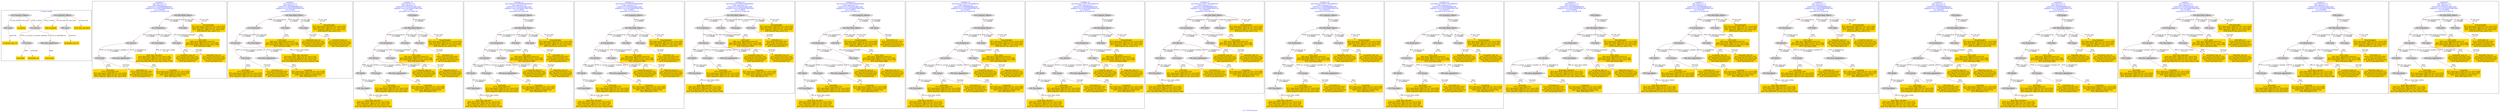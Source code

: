digraph n0 {
fontcolor="blue"
remincross="true"
label="s11-s-19-artists.json"
subgraph cluster_0 {
label="1-correct model"
n2[style="filled",color="white",fillcolor="lightgray",label="E21_Person1"];
n3[style="filled",color="white",fillcolor="lightgray",label="E74_Group1"];
n4[style="filled",color="white",fillcolor="lightgray",label="E82_Actor_Appellation1"];
n5[style="filled",color="white",fillcolor="lightgray",label="E33_Linguistic_Object1"];
n6[style="filled",color="white",fillcolor="lightgray",label="E55_Type1"];
n7[shape="plaintext",style="filled",fillcolor="gold",label="birth_data_and_place"];
n8[shape="plaintext",style="filled",fillcolor="gold",label="long_biography"];
n9[style="filled",color="white",fillcolor="lightgray",label="E33_Linguistic_Object2"];
n10[style="filled",color="white",fillcolor="lightgray",label="E55_Type2"];
n11[shape="plaintext",style="filled",fillcolor="gold",label="occupation"];
n12[shape="plaintext",style="filled",fillcolor="gold",label="biography_type_uri"];
n13[shape="plaintext",style="filled",fillcolor="gold",label="occupation_type_uri"];
n14[shape="plaintext",style="filled",fillcolor="gold",label="nationality_uri"];
n15[shape="plaintext",style="filled",fillcolor="gold",label="nationality"];
n16[shape="plaintext",style="filled",fillcolor="gold",label="artist_name"];
}
subgraph cluster_1 {
label="candidate 0\nlink coherence:1.0\nnode coherence:1.0\nconfidence:0.3255589480884356\nmapping score:0.48351964936281183\ncost:14.99936\n-precision:0.33-recall:0.36"
n18[style="filled",color="white",fillcolor="lightgray",label="E12_Production1"];
n19[style="filled",color="white",fillcolor="lightgray",label="E21_Person1"];
n20[style="filled",color="white",fillcolor="lightgray",label="E52_Time-Span2"];
n21[style="filled",color="white",fillcolor="lightgray",label="E55_Type1"];
n22[style="filled",color="white",fillcolor="lightgray",label="E74_Group1"];
n23[style="filled",color="white",fillcolor="lightgray",label="E82_Actor_Appellation1"];
n24[style="filled",color="white",fillcolor="lightgray",label="E22_Man-Made_Object1"];
n25[style="filled",color="white",fillcolor="lightgray",label="E35_Title1"];
n26[shape="plaintext",style="filled",fillcolor="gold",label="birth_data_and_place\n[E22_Man-Made_Object,P3_has_note,0.322]\n[E73_Information_Object,P3_has_note,0.319]\n[E33_Linguistic_Object,P3_has_note,0.192]\n[E52_Time-Span,P82_at_some_time_within,0.168]"];
n27[shape="plaintext",style="filled",fillcolor="gold",label="nationality\n[E74_Group,label,0.85]\n[E73_Information_Object,P3_has_note,0.053]\n[E22_Man-Made_Object,P3_has_note,0.053]\n[E33_Linguistic_Object,P3_has_note,0.043]"];
n28[shape="plaintext",style="filled",fillcolor="gold",label="occupation_type_uri\n[E74_Group,classLink,0.331]\n[E57_Material,classLink,0.326]\n[E55_Type,classLink,0.293]\n[E55_Type,label,0.05]"];
n29[shape="plaintext",style="filled",fillcolor="gold",label="long_biography\n[E73_Information_Object,P3_has_note,0.343]\n[E22_Man-Made_Object,P3_has_note,0.343]\n[E33_Linguistic_Object,P3_has_note,0.202]\n[E39_Actor,P3_has_note,0.112]"];
n30[shape="plaintext",style="filled",fillcolor="gold",label="artist_name\n[E82_Actor_Appellation,label,0.6]\n[E22_Man-Made_Object,P3_has_note,0.168]\n[E73_Information_Object,P3_has_note,0.166]\n[E35_Title,label,0.066]"];
n31[shape="plaintext",style="filled",fillcolor="gold",label="occupation\n[E73_Information_Object,P3_has_note,0.306]\n[E22_Man-Made_Object,P3_has_note,0.303]\n[E82_Actor_Appellation,label,0.254]\n[E35_Title,label,0.137]"];
n32[shape="plaintext",style="filled",fillcolor="gold",label="biography_type_uri\n[E74_Group,classLink,0.331]\n[E57_Material,classLink,0.326]\n[E55_Type,classLink,0.293]\n[E55_Type,label,0.05]"];
n33[shape="plaintext",style="filled",fillcolor="gold",label="nationality_uri\n[E74_Group,classLink,0.581]\n[E55_Type,classLink,0.21]\n[E57_Material,classLink,0.162]\n[E74_Group,label,0.047]"];
}
subgraph cluster_2 {
label="candidate 1\nlink coherence:1.0\nnode coherence:1.0\nconfidence:0.3255589480884356\nmapping score:0.48351964936281183\ncost:14.9994\n-precision:0.33-recall:0.36"
n35[style="filled",color="white",fillcolor="lightgray",label="E12_Production1"];
n36[style="filled",color="white",fillcolor="lightgray",label="E21_Person1"];
n37[style="filled",color="white",fillcolor="lightgray",label="E52_Time-Span2"];
n38[style="filled",color="white",fillcolor="lightgray",label="E74_Group1"];
n39[style="filled",color="white",fillcolor="lightgray",label="E82_Actor_Appellation1"];
n40[style="filled",color="white",fillcolor="lightgray",label="E22_Man-Made_Object1"];
n41[style="filled",color="white",fillcolor="lightgray",label="E35_Title1"];
n42[style="filled",color="white",fillcolor="lightgray",label="E55_Type2"];
n43[shape="plaintext",style="filled",fillcolor="gold",label="birth_data_and_place\n[E22_Man-Made_Object,P3_has_note,0.322]\n[E73_Information_Object,P3_has_note,0.319]\n[E33_Linguistic_Object,P3_has_note,0.192]\n[E52_Time-Span,P82_at_some_time_within,0.168]"];
n44[shape="plaintext",style="filled",fillcolor="gold",label="nationality\n[E74_Group,label,0.85]\n[E73_Information_Object,P3_has_note,0.053]\n[E22_Man-Made_Object,P3_has_note,0.053]\n[E33_Linguistic_Object,P3_has_note,0.043]"];
n45[shape="plaintext",style="filled",fillcolor="gold",label="long_biography\n[E73_Information_Object,P3_has_note,0.343]\n[E22_Man-Made_Object,P3_has_note,0.343]\n[E33_Linguistic_Object,P3_has_note,0.202]\n[E39_Actor,P3_has_note,0.112]"];
n46[shape="plaintext",style="filled",fillcolor="gold",label="artist_name\n[E82_Actor_Appellation,label,0.6]\n[E22_Man-Made_Object,P3_has_note,0.168]\n[E73_Information_Object,P3_has_note,0.166]\n[E35_Title,label,0.066]"];
n47[shape="plaintext",style="filled",fillcolor="gold",label="occupation\n[E73_Information_Object,P3_has_note,0.306]\n[E22_Man-Made_Object,P3_has_note,0.303]\n[E82_Actor_Appellation,label,0.254]\n[E35_Title,label,0.137]"];
n48[shape="plaintext",style="filled",fillcolor="gold",label="biography_type_uri\n[E74_Group,classLink,0.331]\n[E57_Material,classLink,0.326]\n[E55_Type,classLink,0.293]\n[E55_Type,label,0.05]"];
n49[shape="plaintext",style="filled",fillcolor="gold",label="occupation_type_uri\n[E74_Group,classLink,0.331]\n[E57_Material,classLink,0.326]\n[E55_Type,classLink,0.293]\n[E55_Type,label,0.05]"];
n50[shape="plaintext",style="filled",fillcolor="gold",label="nationality_uri\n[E74_Group,classLink,0.581]\n[E55_Type,classLink,0.21]\n[E57_Material,classLink,0.162]\n[E74_Group,label,0.047]"];
}
subgraph cluster_3 {
label="candidate 10\nlink coherence:1.0\nnode coherence:1.0\nconfidence:0.27912519129011265\nmapping score:0.44720839709670424\ncost:17.9992\n-precision:0.22-recall:0.29"
n52[style="filled",color="white",fillcolor="lightgray",label="E12_Production1"];
n53[style="filled",color="white",fillcolor="lightgray",label="E21_Person1"];
n54[style="filled",color="white",fillcolor="lightgray",label="E55_Type1"];
n55[style="filled",color="white",fillcolor="lightgray",label="E67_Birth1"];
n56[style="filled",color="white",fillcolor="lightgray",label="E74_Group1"];
n57[style="filled",color="white",fillcolor="lightgray",label="E82_Actor_Appellation1"];
n58[style="filled",color="white",fillcolor="lightgray",label="E22_Man-Made_Object1"];
n59[style="filled",color="white",fillcolor="lightgray",label="E35_Title1"];
n60[style="filled",color="white",fillcolor="lightgray",label="E55_Type2"];
n61[style="filled",color="white",fillcolor="lightgray",label="E38_Image1"];
n62[style="filled",color="white",fillcolor="lightgray",label="E52_Time-Span1"];
n63[shape="plaintext",style="filled",fillcolor="gold",label="nationality\n[E74_Group,label,0.85]\n[E73_Information_Object,P3_has_note,0.053]\n[E22_Man-Made_Object,P3_has_note,0.053]\n[E33_Linguistic_Object,P3_has_note,0.043]"];
n64[shape="plaintext",style="filled",fillcolor="gold",label="occupation_type_uri\n[E74_Group,classLink,0.331]\n[E57_Material,classLink,0.326]\n[E55_Type,classLink,0.293]\n[E55_Type,label,0.05]"];
n65[shape="plaintext",style="filled",fillcolor="gold",label="long_biography\n[E73_Information_Object,P3_has_note,0.343]\n[E22_Man-Made_Object,P3_has_note,0.343]\n[E33_Linguistic_Object,P3_has_note,0.202]\n[E39_Actor,P3_has_note,0.112]"];
n66[shape="plaintext",style="filled",fillcolor="gold",label="artist_name\n[E82_Actor_Appellation,label,0.6]\n[E22_Man-Made_Object,P3_has_note,0.168]\n[E73_Information_Object,P3_has_note,0.166]\n[E35_Title,label,0.066]"];
n67[shape="plaintext",style="filled",fillcolor="gold",label="occupation\n[E73_Information_Object,P3_has_note,0.306]\n[E22_Man-Made_Object,P3_has_note,0.303]\n[E82_Actor_Appellation,label,0.254]\n[E35_Title,label,0.137]"];
n68[shape="plaintext",style="filled",fillcolor="gold",label="biography_type_uri\n[E74_Group,classLink,0.331]\n[E57_Material,classLink,0.326]\n[E55_Type,classLink,0.293]\n[E55_Type,label,0.05]"];
n69[shape="plaintext",style="filled",fillcolor="gold",label="nationality_uri\n[E74_Group,classLink,0.581]\n[E55_Type,classLink,0.21]\n[E57_Material,classLink,0.162]\n[E74_Group,label,0.047]"];
n70[shape="plaintext",style="filled",fillcolor="gold",label="birth_data_and_place\n[E22_Man-Made_Object,P3_has_note,0.322]\n[E73_Information_Object,P3_has_note,0.319]\n[E33_Linguistic_Object,P3_has_note,0.192]\n[E52_Time-Span,P82_at_some_time_within,0.168]"];
}
subgraph cluster_4 {
label="candidate 11\nlink coherence:0.9444444444444444\nnode coherence:1.0\nconfidence:0.27912519129011265\nmapping score:0.44720839709670424\ncost:17.99926\n-precision:0.22-recall:0.29"
n72[style="filled",color="white",fillcolor="lightgray",label="E12_Production1"];
n73[style="filled",color="white",fillcolor="lightgray",label="E21_Person1"];
n74[style="filled",color="white",fillcolor="lightgray",label="E55_Type1"];
n75[style="filled",color="white",fillcolor="lightgray",label="E67_Birth1"];
n76[style="filled",color="white",fillcolor="lightgray",label="E74_Group1"];
n77[style="filled",color="white",fillcolor="lightgray",label="E82_Actor_Appellation1"];
n78[style="filled",color="white",fillcolor="lightgray",label="E22_Man-Made_Object1"];
n79[style="filled",color="white",fillcolor="lightgray",label="E35_Title1"];
n80[style="filled",color="white",fillcolor="lightgray",label="E55_Type2"];
n81[style="filled",color="white",fillcolor="lightgray",label="E33_Linguistic_Object2"];
n82[style="filled",color="white",fillcolor="lightgray",label="E52_Time-Span1"];
n83[shape="plaintext",style="filled",fillcolor="gold",label="nationality\n[E74_Group,label,0.85]\n[E73_Information_Object,P3_has_note,0.053]\n[E22_Man-Made_Object,P3_has_note,0.053]\n[E33_Linguistic_Object,P3_has_note,0.043]"];
n84[shape="plaintext",style="filled",fillcolor="gold",label="occupation_type_uri\n[E74_Group,classLink,0.331]\n[E57_Material,classLink,0.326]\n[E55_Type,classLink,0.293]\n[E55_Type,label,0.05]"];
n85[shape="plaintext",style="filled",fillcolor="gold",label="long_biography\n[E73_Information_Object,P3_has_note,0.343]\n[E22_Man-Made_Object,P3_has_note,0.343]\n[E33_Linguistic_Object,P3_has_note,0.202]\n[E39_Actor,P3_has_note,0.112]"];
n86[shape="plaintext",style="filled",fillcolor="gold",label="artist_name\n[E82_Actor_Appellation,label,0.6]\n[E22_Man-Made_Object,P3_has_note,0.168]\n[E73_Information_Object,P3_has_note,0.166]\n[E35_Title,label,0.066]"];
n87[shape="plaintext",style="filled",fillcolor="gold",label="occupation\n[E73_Information_Object,P3_has_note,0.306]\n[E22_Man-Made_Object,P3_has_note,0.303]\n[E82_Actor_Appellation,label,0.254]\n[E35_Title,label,0.137]"];
n88[shape="plaintext",style="filled",fillcolor="gold",label="biography_type_uri\n[E74_Group,classLink,0.331]\n[E57_Material,classLink,0.326]\n[E55_Type,classLink,0.293]\n[E55_Type,label,0.05]"];
n89[shape="plaintext",style="filled",fillcolor="gold",label="nationality_uri\n[E74_Group,classLink,0.581]\n[E55_Type,classLink,0.21]\n[E57_Material,classLink,0.162]\n[E74_Group,label,0.047]"];
n90[shape="plaintext",style="filled",fillcolor="gold",label="birth_data_and_place\n[E22_Man-Made_Object,P3_has_note,0.322]\n[E73_Information_Object,P3_has_note,0.319]\n[E33_Linguistic_Object,P3_has_note,0.192]\n[E52_Time-Span,P82_at_some_time_within,0.168]"];
}
subgraph cluster_5 {
label="candidate 12\nlink coherence:0.9444444444444444\nnode coherence:1.0\nconfidence:0.27912519129011265\nmapping score:0.44720839709670424\ncost:17.99927\n-precision:0.22-recall:0.29"
n92[style="filled",color="white",fillcolor="lightgray",label="E12_Production1"];
n93[style="filled",color="white",fillcolor="lightgray",label="E21_Person1"];
n94[style="filled",color="white",fillcolor="lightgray",label="E55_Type1"];
n95[style="filled",color="white",fillcolor="lightgray",label="E67_Birth1"];
n96[style="filled",color="white",fillcolor="lightgray",label="E74_Group1"];
n97[style="filled",color="white",fillcolor="lightgray",label="E82_Actor_Appellation1"];
n98[style="filled",color="white",fillcolor="lightgray",label="E22_Man-Made_Object1"];
n99[style="filled",color="white",fillcolor="lightgray",label="E35_Title1"];
n100[style="filled",color="white",fillcolor="lightgray",label="E55_Type2"];
n101[style="filled",color="white",fillcolor="lightgray",label="E33_Linguistic_Object1"];
n102[style="filled",color="white",fillcolor="lightgray",label="E52_Time-Span1"];
n103[shape="plaintext",style="filled",fillcolor="gold",label="nationality\n[E74_Group,label,0.85]\n[E73_Information_Object,P3_has_note,0.053]\n[E22_Man-Made_Object,P3_has_note,0.053]\n[E33_Linguistic_Object,P3_has_note,0.043]"];
n104[shape="plaintext",style="filled",fillcolor="gold",label="occupation_type_uri\n[E74_Group,classLink,0.331]\n[E57_Material,classLink,0.326]\n[E55_Type,classLink,0.293]\n[E55_Type,label,0.05]"];
n105[shape="plaintext",style="filled",fillcolor="gold",label="long_biography\n[E73_Information_Object,P3_has_note,0.343]\n[E22_Man-Made_Object,P3_has_note,0.343]\n[E33_Linguistic_Object,P3_has_note,0.202]\n[E39_Actor,P3_has_note,0.112]"];
n106[shape="plaintext",style="filled",fillcolor="gold",label="artist_name\n[E82_Actor_Appellation,label,0.6]\n[E22_Man-Made_Object,P3_has_note,0.168]\n[E73_Information_Object,P3_has_note,0.166]\n[E35_Title,label,0.066]"];
n107[shape="plaintext",style="filled",fillcolor="gold",label="occupation\n[E73_Information_Object,P3_has_note,0.306]\n[E22_Man-Made_Object,P3_has_note,0.303]\n[E82_Actor_Appellation,label,0.254]\n[E35_Title,label,0.137]"];
n108[shape="plaintext",style="filled",fillcolor="gold",label="biography_type_uri\n[E74_Group,classLink,0.331]\n[E57_Material,classLink,0.326]\n[E55_Type,classLink,0.293]\n[E55_Type,label,0.05]"];
n109[shape="plaintext",style="filled",fillcolor="gold",label="nationality_uri\n[E74_Group,classLink,0.581]\n[E55_Type,classLink,0.21]\n[E57_Material,classLink,0.162]\n[E74_Group,label,0.047]"];
n110[shape="plaintext",style="filled",fillcolor="gold",label="birth_data_and_place\n[E22_Man-Made_Object,P3_has_note,0.322]\n[E73_Information_Object,P3_has_note,0.319]\n[E33_Linguistic_Object,P3_has_note,0.192]\n[E52_Time-Span,P82_at_some_time_within,0.168]"];
}
subgraph cluster_6 {
label="candidate 13\nlink coherence:0.9444444444444444\nnode coherence:1.0\nconfidence:0.27912519129011265\nmapping score:0.44720839709670424\ncost:17.99928\n-precision:0.22-recall:0.29"
n112[style="filled",color="white",fillcolor="lightgray",label="E12_Production1"];
n113[style="filled",color="white",fillcolor="lightgray",label="E21_Person1"];
n114[style="filled",color="white",fillcolor="lightgray",label="E55_Type1"];
n115[style="filled",color="white",fillcolor="lightgray",label="E67_Birth1"];
n116[style="filled",color="white",fillcolor="lightgray",label="E74_Group1"];
n117[style="filled",color="white",fillcolor="lightgray",label="E82_Actor_Appellation1"];
n118[style="filled",color="white",fillcolor="lightgray",label="E22_Man-Made_Object1"];
n119[style="filled",color="white",fillcolor="lightgray",label="E35_Title1"];
n120[style="filled",color="white",fillcolor="lightgray",label="E38_Image1"];
n121[style="filled",color="white",fillcolor="lightgray",label="E55_Type2"];
n122[style="filled",color="white",fillcolor="lightgray",label="E52_Time-Span1"];
n123[shape="plaintext",style="filled",fillcolor="gold",label="nationality\n[E74_Group,label,0.85]\n[E73_Information_Object,P3_has_note,0.053]\n[E22_Man-Made_Object,P3_has_note,0.053]\n[E33_Linguistic_Object,P3_has_note,0.043]"];
n124[shape="plaintext",style="filled",fillcolor="gold",label="occupation_type_uri\n[E74_Group,classLink,0.331]\n[E57_Material,classLink,0.326]\n[E55_Type,classLink,0.293]\n[E55_Type,label,0.05]"];
n125[shape="plaintext",style="filled",fillcolor="gold",label="long_biography\n[E73_Information_Object,P3_has_note,0.343]\n[E22_Man-Made_Object,P3_has_note,0.343]\n[E33_Linguistic_Object,P3_has_note,0.202]\n[E39_Actor,P3_has_note,0.112]"];
n126[shape="plaintext",style="filled",fillcolor="gold",label="artist_name\n[E82_Actor_Appellation,label,0.6]\n[E22_Man-Made_Object,P3_has_note,0.168]\n[E73_Information_Object,P3_has_note,0.166]\n[E35_Title,label,0.066]"];
n127[shape="plaintext",style="filled",fillcolor="gold",label="occupation\n[E73_Information_Object,P3_has_note,0.306]\n[E22_Man-Made_Object,P3_has_note,0.303]\n[E82_Actor_Appellation,label,0.254]\n[E35_Title,label,0.137]"];
n128[shape="plaintext",style="filled",fillcolor="gold",label="biography_type_uri\n[E74_Group,classLink,0.331]\n[E57_Material,classLink,0.326]\n[E55_Type,classLink,0.293]\n[E55_Type,label,0.05]"];
n129[shape="plaintext",style="filled",fillcolor="gold",label="nationality_uri\n[E74_Group,classLink,0.581]\n[E55_Type,classLink,0.21]\n[E57_Material,classLink,0.162]\n[E74_Group,label,0.047]"];
n130[shape="plaintext",style="filled",fillcolor="gold",label="birth_data_and_place\n[E22_Man-Made_Object,P3_has_note,0.322]\n[E73_Information_Object,P3_has_note,0.319]\n[E33_Linguistic_Object,P3_has_note,0.192]\n[E52_Time-Span,P82_at_some_time_within,0.168]"];
}
subgraph cluster_7 {
label="candidate 14\nlink coherence:0.9444444444444444\nnode coherence:1.0\nconfidence:0.27912519129011265\nmapping score:0.44720839709670424\ncost:17.99929\n-precision:0.22-recall:0.29"
n132[style="filled",color="white",fillcolor="lightgray",label="E12_Production1"];
n133[style="filled",color="white",fillcolor="lightgray",label="E21_Person1"];
n134[style="filled",color="white",fillcolor="lightgray",label="E55_Type1"];
n135[style="filled",color="white",fillcolor="lightgray",label="E67_Birth1"];
n136[style="filled",color="white",fillcolor="lightgray",label="E74_Group1"];
n137[style="filled",color="white",fillcolor="lightgray",label="E82_Actor_Appellation1"];
n138[style="filled",color="white",fillcolor="lightgray",label="E22_Man-Made_Object1"];
n139[style="filled",color="white",fillcolor="lightgray",label="E35_Title1"];
n140[style="filled",color="white",fillcolor="lightgray",label="E33_Linguistic_Object2"];
n141[style="filled",color="white",fillcolor="lightgray",label="E55_Type2"];
n142[style="filled",color="white",fillcolor="lightgray",label="E52_Time-Span1"];
n143[shape="plaintext",style="filled",fillcolor="gold",label="nationality\n[E74_Group,label,0.85]\n[E73_Information_Object,P3_has_note,0.053]\n[E22_Man-Made_Object,P3_has_note,0.053]\n[E33_Linguistic_Object,P3_has_note,0.043]"];
n144[shape="plaintext",style="filled",fillcolor="gold",label="occupation_type_uri\n[E74_Group,classLink,0.331]\n[E57_Material,classLink,0.326]\n[E55_Type,classLink,0.293]\n[E55_Type,label,0.05]"];
n145[shape="plaintext",style="filled",fillcolor="gold",label="long_biography\n[E73_Information_Object,P3_has_note,0.343]\n[E22_Man-Made_Object,P3_has_note,0.343]\n[E33_Linguistic_Object,P3_has_note,0.202]\n[E39_Actor,P3_has_note,0.112]"];
n146[shape="plaintext",style="filled",fillcolor="gold",label="artist_name\n[E82_Actor_Appellation,label,0.6]\n[E22_Man-Made_Object,P3_has_note,0.168]\n[E73_Information_Object,P3_has_note,0.166]\n[E35_Title,label,0.066]"];
n147[shape="plaintext",style="filled",fillcolor="gold",label="occupation\n[E73_Information_Object,P3_has_note,0.306]\n[E22_Man-Made_Object,P3_has_note,0.303]\n[E82_Actor_Appellation,label,0.254]\n[E35_Title,label,0.137]"];
n148[shape="plaintext",style="filled",fillcolor="gold",label="biography_type_uri\n[E74_Group,classLink,0.331]\n[E57_Material,classLink,0.326]\n[E55_Type,classLink,0.293]\n[E55_Type,label,0.05]"];
n149[shape="plaintext",style="filled",fillcolor="gold",label="nationality_uri\n[E74_Group,classLink,0.581]\n[E55_Type,classLink,0.21]\n[E57_Material,classLink,0.162]\n[E74_Group,label,0.047]"];
n150[shape="plaintext",style="filled",fillcolor="gold",label="birth_data_and_place\n[E22_Man-Made_Object,P3_has_note,0.322]\n[E73_Information_Object,P3_has_note,0.319]\n[E33_Linguistic_Object,P3_has_note,0.192]\n[E52_Time-Span,P82_at_some_time_within,0.168]"];
}
subgraph cluster_8 {
label="candidate 15\nlink coherence:0.9411764705882353\nnode coherence:1.0\nconfidence:0.3255589480884356\nmapping score:0.48351964936281183\ncost:16.9993\n-precision:0.29-recall:0.36"
n152[style="filled",color="white",fillcolor="lightgray",label="E12_Production1"];
n153[style="filled",color="white",fillcolor="lightgray",label="E21_Person1"];
n154[style="filled",color="white",fillcolor="lightgray",label="E55_Type1"];
n155[style="filled",color="white",fillcolor="lightgray",label="E67_Birth1"];
n156[style="filled",color="white",fillcolor="lightgray",label="E74_Group1"];
n157[style="filled",color="white",fillcolor="lightgray",label="E82_Actor_Appellation1"];
n158[style="filled",color="white",fillcolor="lightgray",label="E22_Man-Made_Object1"];
n159[style="filled",color="white",fillcolor="lightgray",label="E35_Title1"];
n160[style="filled",color="white",fillcolor="lightgray",label="E33_Linguistic_Object2"];
n161[style="filled",color="white",fillcolor="lightgray",label="E52_Time-Span1"];
n162[shape="plaintext",style="filled",fillcolor="gold",label="nationality\n[E74_Group,label,0.85]\n[E73_Information_Object,P3_has_note,0.053]\n[E22_Man-Made_Object,P3_has_note,0.053]\n[E33_Linguistic_Object,P3_has_note,0.043]"];
n163[shape="plaintext",style="filled",fillcolor="gold",label="occupation_type_uri\n[E74_Group,classLink,0.331]\n[E57_Material,classLink,0.326]\n[E55_Type,classLink,0.293]\n[E55_Type,label,0.05]"];
n164[shape="plaintext",style="filled",fillcolor="gold",label="long_biography\n[E73_Information_Object,P3_has_note,0.343]\n[E22_Man-Made_Object,P3_has_note,0.343]\n[E33_Linguistic_Object,P3_has_note,0.202]\n[E39_Actor,P3_has_note,0.112]"];
n165[shape="plaintext",style="filled",fillcolor="gold",label="artist_name\n[E82_Actor_Appellation,label,0.6]\n[E22_Man-Made_Object,P3_has_note,0.168]\n[E73_Information_Object,P3_has_note,0.166]\n[E35_Title,label,0.066]"];
n166[shape="plaintext",style="filled",fillcolor="gold",label="occupation\n[E73_Information_Object,P3_has_note,0.306]\n[E22_Man-Made_Object,P3_has_note,0.303]\n[E82_Actor_Appellation,label,0.254]\n[E35_Title,label,0.137]"];
n167[shape="plaintext",style="filled",fillcolor="gold",label="biography_type_uri\n[E74_Group,classLink,0.331]\n[E57_Material,classLink,0.326]\n[E55_Type,classLink,0.293]\n[E55_Type,label,0.05]"];
n168[shape="plaintext",style="filled",fillcolor="gold",label="birth_data_and_place\n[E22_Man-Made_Object,P3_has_note,0.322]\n[E73_Information_Object,P3_has_note,0.319]\n[E33_Linguistic_Object,P3_has_note,0.192]\n[E52_Time-Span,P82_at_some_time_within,0.168]"];
n169[shape="plaintext",style="filled",fillcolor="gold",label="nationality_uri\n[E74_Group,classLink,0.581]\n[E55_Type,classLink,0.21]\n[E57_Material,classLink,0.162]\n[E74_Group,label,0.047]"];
}
subgraph cluster_9 {
label="candidate 16\nlink coherence:0.9411764705882353\nnode coherence:1.0\nconfidence:0.3255589480884356\nmapping score:0.48351964936281183\ncost:16.99931\n-precision:0.29-recall:0.36"
n171[style="filled",color="white",fillcolor="lightgray",label="E12_Production1"];
n172[style="filled",color="white",fillcolor="lightgray",label="E21_Person1"];
n173[style="filled",color="white",fillcolor="lightgray",label="E55_Type1"];
n174[style="filled",color="white",fillcolor="lightgray",label="E67_Birth1"];
n175[style="filled",color="white",fillcolor="lightgray",label="E74_Group1"];
n176[style="filled",color="white",fillcolor="lightgray",label="E82_Actor_Appellation1"];
n177[style="filled",color="white",fillcolor="lightgray",label="E22_Man-Made_Object1"];
n178[style="filled",color="white",fillcolor="lightgray",label="E35_Title1"];
n179[style="filled",color="white",fillcolor="lightgray",label="E33_Linguistic_Object1"];
n180[style="filled",color="white",fillcolor="lightgray",label="E52_Time-Span1"];
n181[shape="plaintext",style="filled",fillcolor="gold",label="nationality\n[E74_Group,label,0.85]\n[E73_Information_Object,P3_has_note,0.053]\n[E22_Man-Made_Object,P3_has_note,0.053]\n[E33_Linguistic_Object,P3_has_note,0.043]"];
n182[shape="plaintext",style="filled",fillcolor="gold",label="occupation_type_uri\n[E74_Group,classLink,0.331]\n[E57_Material,classLink,0.326]\n[E55_Type,classLink,0.293]\n[E55_Type,label,0.05]"];
n183[shape="plaintext",style="filled",fillcolor="gold",label="long_biography\n[E73_Information_Object,P3_has_note,0.343]\n[E22_Man-Made_Object,P3_has_note,0.343]\n[E33_Linguistic_Object,P3_has_note,0.202]\n[E39_Actor,P3_has_note,0.112]"];
n184[shape="plaintext",style="filled",fillcolor="gold",label="artist_name\n[E82_Actor_Appellation,label,0.6]\n[E22_Man-Made_Object,P3_has_note,0.168]\n[E73_Information_Object,P3_has_note,0.166]\n[E35_Title,label,0.066]"];
n185[shape="plaintext",style="filled",fillcolor="gold",label="occupation\n[E73_Information_Object,P3_has_note,0.306]\n[E22_Man-Made_Object,P3_has_note,0.303]\n[E82_Actor_Appellation,label,0.254]\n[E35_Title,label,0.137]"];
n186[shape="plaintext",style="filled",fillcolor="gold",label="biography_type_uri\n[E74_Group,classLink,0.331]\n[E57_Material,classLink,0.326]\n[E55_Type,classLink,0.293]\n[E55_Type,label,0.05]"];
n187[shape="plaintext",style="filled",fillcolor="gold",label="birth_data_and_place\n[E22_Man-Made_Object,P3_has_note,0.322]\n[E73_Information_Object,P3_has_note,0.319]\n[E33_Linguistic_Object,P3_has_note,0.192]\n[E52_Time-Span,P82_at_some_time_within,0.168]"];
n188[shape="plaintext",style="filled",fillcolor="gold",label="nationality_uri\n[E74_Group,classLink,0.581]\n[E55_Type,classLink,0.21]\n[E57_Material,classLink,0.162]\n[E74_Group,label,0.047]"];
}
subgraph cluster_10 {
label="candidate 17\nlink coherence:0.9411764705882353\nnode coherence:1.0\nconfidence:0.3255589480884356\nmapping score:0.48351964936281183\ncost:16.99932\n-precision:0.29-recall:0.36"
n190[style="filled",color="white",fillcolor="lightgray",label="E12_Production1"];
n191[style="filled",color="white",fillcolor="lightgray",label="E21_Person1"];
n192[style="filled",color="white",fillcolor="lightgray",label="E55_Type1"];
n193[style="filled",color="white",fillcolor="lightgray",label="E67_Birth1"];
n194[style="filled",color="white",fillcolor="lightgray",label="E74_Group1"];
n195[style="filled",color="white",fillcolor="lightgray",label="E82_Actor_Appellation1"];
n196[style="filled",color="white",fillcolor="lightgray",label="E22_Man-Made_Object1"];
n197[style="filled",color="white",fillcolor="lightgray",label="E35_Title1"];
n198[style="filled",color="white",fillcolor="lightgray",label="E38_Image1"];
n199[style="filled",color="white",fillcolor="lightgray",label="E52_Time-Span1"];
n200[shape="plaintext",style="filled",fillcolor="gold",label="nationality\n[E74_Group,label,0.85]\n[E73_Information_Object,P3_has_note,0.053]\n[E22_Man-Made_Object,P3_has_note,0.053]\n[E33_Linguistic_Object,P3_has_note,0.043]"];
n201[shape="plaintext",style="filled",fillcolor="gold",label="occupation_type_uri\n[E74_Group,classLink,0.331]\n[E57_Material,classLink,0.326]\n[E55_Type,classLink,0.293]\n[E55_Type,label,0.05]"];
n202[shape="plaintext",style="filled",fillcolor="gold",label="long_biography\n[E73_Information_Object,P3_has_note,0.343]\n[E22_Man-Made_Object,P3_has_note,0.343]\n[E33_Linguistic_Object,P3_has_note,0.202]\n[E39_Actor,P3_has_note,0.112]"];
n203[shape="plaintext",style="filled",fillcolor="gold",label="artist_name\n[E82_Actor_Appellation,label,0.6]\n[E22_Man-Made_Object,P3_has_note,0.168]\n[E73_Information_Object,P3_has_note,0.166]\n[E35_Title,label,0.066]"];
n204[shape="plaintext",style="filled",fillcolor="gold",label="occupation\n[E73_Information_Object,P3_has_note,0.306]\n[E22_Man-Made_Object,P3_has_note,0.303]\n[E82_Actor_Appellation,label,0.254]\n[E35_Title,label,0.137]"];
n205[shape="plaintext",style="filled",fillcolor="gold",label="biography_type_uri\n[E74_Group,classLink,0.331]\n[E57_Material,classLink,0.326]\n[E55_Type,classLink,0.293]\n[E55_Type,label,0.05]"];
n206[shape="plaintext",style="filled",fillcolor="gold",label="birth_data_and_place\n[E22_Man-Made_Object,P3_has_note,0.322]\n[E73_Information_Object,P3_has_note,0.319]\n[E33_Linguistic_Object,P3_has_note,0.192]\n[E52_Time-Span,P82_at_some_time_within,0.168]"];
n207[shape="plaintext",style="filled",fillcolor="gold",label="nationality_uri\n[E74_Group,classLink,0.581]\n[E55_Type,classLink,0.21]\n[E57_Material,classLink,0.162]\n[E74_Group,label,0.047]"];
}
subgraph cluster_11 {
label="candidate 18\nlink coherence:0.9411764705882353\nnode coherence:1.0\nconfidence:0.3255589480884356\nmapping score:0.48351964936281183\ncost:16.99934\n-precision:0.29-recall:0.36"
n209[style="filled",color="white",fillcolor="lightgray",label="E12_Production1"];
n210[style="filled",color="white",fillcolor="lightgray",label="E21_Person1"];
n211[style="filled",color="white",fillcolor="lightgray",label="E67_Birth1"];
n212[style="filled",color="white",fillcolor="lightgray",label="E74_Group1"];
n213[style="filled",color="white",fillcolor="lightgray",label="E82_Actor_Appellation1"];
n214[style="filled",color="white",fillcolor="lightgray",label="E22_Man-Made_Object1"];
n215[style="filled",color="white",fillcolor="lightgray",label="E35_Title1"];
n216[style="filled",color="white",fillcolor="lightgray",label="E55_Type2"];
n217[style="filled",color="white",fillcolor="lightgray",label="E33_Linguistic_Object2"];
n218[style="filled",color="white",fillcolor="lightgray",label="E52_Time-Span1"];
n219[shape="plaintext",style="filled",fillcolor="gold",label="nationality\n[E74_Group,label,0.85]\n[E73_Information_Object,P3_has_note,0.053]\n[E22_Man-Made_Object,P3_has_note,0.053]\n[E33_Linguistic_Object,P3_has_note,0.043]"];
n220[shape="plaintext",style="filled",fillcolor="gold",label="long_biography\n[E73_Information_Object,P3_has_note,0.343]\n[E22_Man-Made_Object,P3_has_note,0.343]\n[E33_Linguistic_Object,P3_has_note,0.202]\n[E39_Actor,P3_has_note,0.112]"];
n221[shape="plaintext",style="filled",fillcolor="gold",label="artist_name\n[E82_Actor_Appellation,label,0.6]\n[E22_Man-Made_Object,P3_has_note,0.168]\n[E73_Information_Object,P3_has_note,0.166]\n[E35_Title,label,0.066]"];
n222[shape="plaintext",style="filled",fillcolor="gold",label="occupation\n[E73_Information_Object,P3_has_note,0.306]\n[E22_Man-Made_Object,P3_has_note,0.303]\n[E82_Actor_Appellation,label,0.254]\n[E35_Title,label,0.137]"];
n223[shape="plaintext",style="filled",fillcolor="gold",label="biography_type_uri\n[E74_Group,classLink,0.331]\n[E57_Material,classLink,0.326]\n[E55_Type,classLink,0.293]\n[E55_Type,label,0.05]"];
n224[shape="plaintext",style="filled",fillcolor="gold",label="birth_data_and_place\n[E22_Man-Made_Object,P3_has_note,0.322]\n[E73_Information_Object,P3_has_note,0.319]\n[E33_Linguistic_Object,P3_has_note,0.192]\n[E52_Time-Span,P82_at_some_time_within,0.168]"];
n225[shape="plaintext",style="filled",fillcolor="gold",label="occupation_type_uri\n[E74_Group,classLink,0.331]\n[E57_Material,classLink,0.326]\n[E55_Type,classLink,0.293]\n[E55_Type,label,0.05]"];
n226[shape="plaintext",style="filled",fillcolor="gold",label="nationality_uri\n[E74_Group,classLink,0.581]\n[E55_Type,classLink,0.21]\n[E57_Material,classLink,0.162]\n[E74_Group,label,0.047]"];
}
subgraph cluster_12 {
label="candidate 19\nlink coherence:0.9411764705882353\nnode coherence:1.0\nconfidence:0.3255589480884356\nmapping score:0.48351964936281183\ncost:16.99935\n-precision:0.29-recall:0.36"
n228[style="filled",color="white",fillcolor="lightgray",label="E12_Production1"];
n229[style="filled",color="white",fillcolor="lightgray",label="E21_Person1"];
n230[style="filled",color="white",fillcolor="lightgray",label="E67_Birth1"];
n231[style="filled",color="white",fillcolor="lightgray",label="E74_Group1"];
n232[style="filled",color="white",fillcolor="lightgray",label="E82_Actor_Appellation1"];
n233[style="filled",color="white",fillcolor="lightgray",label="E22_Man-Made_Object1"];
n234[style="filled",color="white",fillcolor="lightgray",label="E35_Title1"];
n235[style="filled",color="white",fillcolor="lightgray",label="E55_Type2"];
n236[style="filled",color="white",fillcolor="lightgray",label="E33_Linguistic_Object1"];
n237[style="filled",color="white",fillcolor="lightgray",label="E52_Time-Span1"];
n238[shape="plaintext",style="filled",fillcolor="gold",label="nationality\n[E74_Group,label,0.85]\n[E73_Information_Object,P3_has_note,0.053]\n[E22_Man-Made_Object,P3_has_note,0.053]\n[E33_Linguistic_Object,P3_has_note,0.043]"];
n239[shape="plaintext",style="filled",fillcolor="gold",label="long_biography\n[E73_Information_Object,P3_has_note,0.343]\n[E22_Man-Made_Object,P3_has_note,0.343]\n[E33_Linguistic_Object,P3_has_note,0.202]\n[E39_Actor,P3_has_note,0.112]"];
n240[shape="plaintext",style="filled",fillcolor="gold",label="artist_name\n[E82_Actor_Appellation,label,0.6]\n[E22_Man-Made_Object,P3_has_note,0.168]\n[E73_Information_Object,P3_has_note,0.166]\n[E35_Title,label,0.066]"];
n241[shape="plaintext",style="filled",fillcolor="gold",label="occupation\n[E73_Information_Object,P3_has_note,0.306]\n[E22_Man-Made_Object,P3_has_note,0.303]\n[E82_Actor_Appellation,label,0.254]\n[E35_Title,label,0.137]"];
n242[shape="plaintext",style="filled",fillcolor="gold",label="biography_type_uri\n[E74_Group,classLink,0.331]\n[E57_Material,classLink,0.326]\n[E55_Type,classLink,0.293]\n[E55_Type,label,0.05]"];
n243[shape="plaintext",style="filled",fillcolor="gold",label="birth_data_and_place\n[E22_Man-Made_Object,P3_has_note,0.322]\n[E73_Information_Object,P3_has_note,0.319]\n[E33_Linguistic_Object,P3_has_note,0.192]\n[E52_Time-Span,P82_at_some_time_within,0.168]"];
n244[shape="plaintext",style="filled",fillcolor="gold",label="occupation_type_uri\n[E74_Group,classLink,0.331]\n[E57_Material,classLink,0.326]\n[E55_Type,classLink,0.293]\n[E55_Type,label,0.05]"];
n245[shape="plaintext",style="filled",fillcolor="gold",label="nationality_uri\n[E74_Group,classLink,0.581]\n[E55_Type,classLink,0.21]\n[E57_Material,classLink,0.162]\n[E74_Group,label,0.047]"];
}
subgraph cluster_13 {
label="candidate 2\nlink coherence:1.0\nnode coherence:1.0\nconfidence:0.3255589480884356\nmapping score:0.48351964936281183\ncost:15.99928\n-precision:0.31-recall:0.36"
n247[style="filled",color="white",fillcolor="lightgray",label="E12_Production1"];
n248[style="filled",color="white",fillcolor="lightgray",label="E21_Person1"];
n249[style="filled",color="white",fillcolor="lightgray",label="E52_Time-Span2"];
n250[style="filled",color="white",fillcolor="lightgray",label="E55_Type1"];
n251[style="filled",color="white",fillcolor="lightgray",label="E74_Group1"];
n252[style="filled",color="white",fillcolor="lightgray",label="E82_Actor_Appellation1"];
n253[style="filled",color="white",fillcolor="lightgray",label="E22_Man-Made_Object1"];
n254[style="filled",color="white",fillcolor="lightgray",label="E35_Title1"];
n255[style="filled",color="white",fillcolor="lightgray",label="E38_Image1"];
n256[shape="plaintext",style="filled",fillcolor="gold",label="birth_data_and_place\n[E22_Man-Made_Object,P3_has_note,0.322]\n[E73_Information_Object,P3_has_note,0.319]\n[E33_Linguistic_Object,P3_has_note,0.192]\n[E52_Time-Span,P82_at_some_time_within,0.168]"];
n257[shape="plaintext",style="filled",fillcolor="gold",label="nationality\n[E74_Group,label,0.85]\n[E73_Information_Object,P3_has_note,0.053]\n[E22_Man-Made_Object,P3_has_note,0.053]\n[E33_Linguistic_Object,P3_has_note,0.043]"];
n258[shape="plaintext",style="filled",fillcolor="gold",label="occupation_type_uri\n[E74_Group,classLink,0.331]\n[E57_Material,classLink,0.326]\n[E55_Type,classLink,0.293]\n[E55_Type,label,0.05]"];
n259[shape="plaintext",style="filled",fillcolor="gold",label="long_biography\n[E73_Information_Object,P3_has_note,0.343]\n[E22_Man-Made_Object,P3_has_note,0.343]\n[E33_Linguistic_Object,P3_has_note,0.202]\n[E39_Actor,P3_has_note,0.112]"];
n260[shape="plaintext",style="filled",fillcolor="gold",label="artist_name\n[E82_Actor_Appellation,label,0.6]\n[E22_Man-Made_Object,P3_has_note,0.168]\n[E73_Information_Object,P3_has_note,0.166]\n[E35_Title,label,0.066]"];
n261[shape="plaintext",style="filled",fillcolor="gold",label="occupation\n[E73_Information_Object,P3_has_note,0.306]\n[E22_Man-Made_Object,P3_has_note,0.303]\n[E82_Actor_Appellation,label,0.254]\n[E35_Title,label,0.137]"];
n262[shape="plaintext",style="filled",fillcolor="gold",label="biography_type_uri\n[E74_Group,classLink,0.331]\n[E57_Material,classLink,0.326]\n[E55_Type,classLink,0.293]\n[E55_Type,label,0.05]"];
n263[shape="plaintext",style="filled",fillcolor="gold",label="nationality_uri\n[E74_Group,classLink,0.581]\n[E55_Type,classLink,0.21]\n[E57_Material,classLink,0.162]\n[E74_Group,label,0.047]"];
}
subgraph cluster_14 {
label="candidate 3\nlink coherence:1.0\nnode coherence:1.0\nconfidence:0.3255589480884356\nmapping score:0.48351964936281183\ncost:15.99932\n-precision:0.31-recall:0.36"
n265[style="filled",color="white",fillcolor="lightgray",label="E12_Production1"];
n266[style="filled",color="white",fillcolor="lightgray",label="E21_Person1"];
n267[style="filled",color="white",fillcolor="lightgray",label="E55_Type1"];
n268[style="filled",color="white",fillcolor="lightgray",label="E67_Birth1"];
n269[style="filled",color="white",fillcolor="lightgray",label="E74_Group1"];
n270[style="filled",color="white",fillcolor="lightgray",label="E82_Actor_Appellation1"];
n271[style="filled",color="white",fillcolor="lightgray",label="E22_Man-Made_Object1"];
n272[style="filled",color="white",fillcolor="lightgray",label="E35_Title1"];
n273[style="filled",color="white",fillcolor="lightgray",label="E52_Time-Span1"];
n274[shape="plaintext",style="filled",fillcolor="gold",label="nationality\n[E74_Group,label,0.85]\n[E73_Information_Object,P3_has_note,0.053]\n[E22_Man-Made_Object,P3_has_note,0.053]\n[E33_Linguistic_Object,P3_has_note,0.043]"];
n275[shape="plaintext",style="filled",fillcolor="gold",label="occupation_type_uri\n[E74_Group,classLink,0.331]\n[E57_Material,classLink,0.326]\n[E55_Type,classLink,0.293]\n[E55_Type,label,0.05]"];
n276[shape="plaintext",style="filled",fillcolor="gold",label="long_biography\n[E73_Information_Object,P3_has_note,0.343]\n[E22_Man-Made_Object,P3_has_note,0.343]\n[E33_Linguistic_Object,P3_has_note,0.202]\n[E39_Actor,P3_has_note,0.112]"];
n277[shape="plaintext",style="filled",fillcolor="gold",label="artist_name\n[E82_Actor_Appellation,label,0.6]\n[E22_Man-Made_Object,P3_has_note,0.168]\n[E73_Information_Object,P3_has_note,0.166]\n[E35_Title,label,0.066]"];
n278[shape="plaintext",style="filled",fillcolor="gold",label="occupation\n[E73_Information_Object,P3_has_note,0.306]\n[E22_Man-Made_Object,P3_has_note,0.303]\n[E82_Actor_Appellation,label,0.254]\n[E35_Title,label,0.137]"];
n279[shape="plaintext",style="filled",fillcolor="gold",label="biography_type_uri\n[E74_Group,classLink,0.331]\n[E57_Material,classLink,0.326]\n[E55_Type,classLink,0.293]\n[E55_Type,label,0.05]"];
n280[shape="plaintext",style="filled",fillcolor="gold",label="birth_data_and_place\n[E22_Man-Made_Object,P3_has_note,0.322]\n[E73_Information_Object,P3_has_note,0.319]\n[E33_Linguistic_Object,P3_has_note,0.192]\n[E52_Time-Span,P82_at_some_time_within,0.168]"];
n281[shape="plaintext",style="filled",fillcolor="gold",label="nationality_uri\n[E74_Group,classLink,0.581]\n[E55_Type,classLink,0.21]\n[E57_Material,classLink,0.162]\n[E74_Group,label,0.047]"];
}
subgraph cluster_15 {
label="candidate 4\nlink coherence:1.0\nnode coherence:1.0\nconfidence:0.3255589480884356\nmapping score:0.48351964936281183\ncost:15.99936\n-precision:0.31-recall:0.36"
n283[style="filled",color="white",fillcolor="lightgray",label="E12_Production1"];
n284[style="filled",color="white",fillcolor="lightgray",label="E21_Person1"];
n285[style="filled",color="white",fillcolor="lightgray",label="E67_Birth1"];
n286[style="filled",color="white",fillcolor="lightgray",label="E74_Group1"];
n287[style="filled",color="white",fillcolor="lightgray",label="E82_Actor_Appellation1"];
n288[style="filled",color="white",fillcolor="lightgray",label="E22_Man-Made_Object1"];
n289[style="filled",color="white",fillcolor="lightgray",label="E35_Title1"];
n290[style="filled",color="white",fillcolor="lightgray",label="E55_Type2"];
n291[style="filled",color="white",fillcolor="lightgray",label="E52_Time-Span1"];
n292[shape="plaintext",style="filled",fillcolor="gold",label="nationality\n[E74_Group,label,0.85]\n[E73_Information_Object,P3_has_note,0.053]\n[E22_Man-Made_Object,P3_has_note,0.053]\n[E33_Linguistic_Object,P3_has_note,0.043]"];
n293[shape="plaintext",style="filled",fillcolor="gold",label="long_biography\n[E73_Information_Object,P3_has_note,0.343]\n[E22_Man-Made_Object,P3_has_note,0.343]\n[E33_Linguistic_Object,P3_has_note,0.202]\n[E39_Actor,P3_has_note,0.112]"];
n294[shape="plaintext",style="filled",fillcolor="gold",label="artist_name\n[E82_Actor_Appellation,label,0.6]\n[E22_Man-Made_Object,P3_has_note,0.168]\n[E73_Information_Object,P3_has_note,0.166]\n[E35_Title,label,0.066]"];
n295[shape="plaintext",style="filled",fillcolor="gold",label="occupation\n[E73_Information_Object,P3_has_note,0.306]\n[E22_Man-Made_Object,P3_has_note,0.303]\n[E82_Actor_Appellation,label,0.254]\n[E35_Title,label,0.137]"];
n296[shape="plaintext",style="filled",fillcolor="gold",label="biography_type_uri\n[E74_Group,classLink,0.331]\n[E57_Material,classLink,0.326]\n[E55_Type,classLink,0.293]\n[E55_Type,label,0.05]"];
n297[shape="plaintext",style="filled",fillcolor="gold",label="birth_data_and_place\n[E22_Man-Made_Object,P3_has_note,0.322]\n[E73_Information_Object,P3_has_note,0.319]\n[E33_Linguistic_Object,P3_has_note,0.192]\n[E52_Time-Span,P82_at_some_time_within,0.168]"];
n298[shape="plaintext",style="filled",fillcolor="gold",label="occupation_type_uri\n[E74_Group,classLink,0.331]\n[E57_Material,classLink,0.326]\n[E55_Type,classLink,0.293]\n[E55_Type,label,0.05]"];
n299[shape="plaintext",style="filled",fillcolor="gold",label="nationality_uri\n[E74_Group,classLink,0.581]\n[E55_Type,classLink,0.21]\n[E57_Material,classLink,0.162]\n[E74_Group,label,0.047]"];
}
subgraph cluster_16 {
label="candidate 5\nlink coherence:1.0\nnode coherence:1.0\nconfidence:0.3255589480884356\nmapping score:0.48351964936281183\ncost:16.99924\n-precision:0.29-recall:0.36"
n301[style="filled",color="white",fillcolor="lightgray",label="E12_Production1"];
n302[style="filled",color="white",fillcolor="lightgray",label="E21_Person1"];
n303[style="filled",color="white",fillcolor="lightgray",label="E55_Type1"];
n304[style="filled",color="white",fillcolor="lightgray",label="E67_Birth1"];
n305[style="filled",color="white",fillcolor="lightgray",label="E74_Group1"];
n306[style="filled",color="white",fillcolor="lightgray",label="E82_Actor_Appellation1"];
n307[style="filled",color="white",fillcolor="lightgray",label="E22_Man-Made_Object1"];
n308[style="filled",color="white",fillcolor="lightgray",label="E35_Title1"];
n309[style="filled",color="white",fillcolor="lightgray",label="E38_Image1"];
n310[style="filled",color="white",fillcolor="lightgray",label="E52_Time-Span1"];
n311[shape="plaintext",style="filled",fillcolor="gold",label="nationality\n[E74_Group,label,0.85]\n[E73_Information_Object,P3_has_note,0.053]\n[E22_Man-Made_Object,P3_has_note,0.053]\n[E33_Linguistic_Object,P3_has_note,0.043]"];
n312[shape="plaintext",style="filled",fillcolor="gold",label="occupation_type_uri\n[E74_Group,classLink,0.331]\n[E57_Material,classLink,0.326]\n[E55_Type,classLink,0.293]\n[E55_Type,label,0.05]"];
n313[shape="plaintext",style="filled",fillcolor="gold",label="long_biography\n[E73_Information_Object,P3_has_note,0.343]\n[E22_Man-Made_Object,P3_has_note,0.343]\n[E33_Linguistic_Object,P3_has_note,0.202]\n[E39_Actor,P3_has_note,0.112]"];
n314[shape="plaintext",style="filled",fillcolor="gold",label="artist_name\n[E82_Actor_Appellation,label,0.6]\n[E22_Man-Made_Object,P3_has_note,0.168]\n[E73_Information_Object,P3_has_note,0.166]\n[E35_Title,label,0.066]"];
n315[shape="plaintext",style="filled",fillcolor="gold",label="occupation\n[E73_Information_Object,P3_has_note,0.306]\n[E22_Man-Made_Object,P3_has_note,0.303]\n[E82_Actor_Appellation,label,0.254]\n[E35_Title,label,0.137]"];
n316[shape="plaintext",style="filled",fillcolor="gold",label="biography_type_uri\n[E74_Group,classLink,0.331]\n[E57_Material,classLink,0.326]\n[E55_Type,classLink,0.293]\n[E55_Type,label,0.05]"];
n317[shape="plaintext",style="filled",fillcolor="gold",label="birth_data_and_place\n[E22_Man-Made_Object,P3_has_note,0.322]\n[E73_Information_Object,P3_has_note,0.319]\n[E33_Linguistic_Object,P3_has_note,0.192]\n[E52_Time-Span,P82_at_some_time_within,0.168]"];
n318[shape="plaintext",style="filled",fillcolor="gold",label="nationality_uri\n[E74_Group,classLink,0.581]\n[E55_Type,classLink,0.21]\n[E57_Material,classLink,0.162]\n[E74_Group,label,0.047]"];
}
subgraph cluster_17 {
label="candidate 6\nlink coherence:1.0\nnode coherence:1.0\nconfidence:0.3255589480884356\nmapping score:0.48351964936281183\ncost:16.99928\n-precision:0.29-recall:0.36"
n320[style="filled",color="white",fillcolor="lightgray",label="E12_Production1"];
n321[style="filled",color="white",fillcolor="lightgray",label="E21_Person1"];
n322[style="filled",color="white",fillcolor="lightgray",label="E67_Birth1"];
n323[style="filled",color="white",fillcolor="lightgray",label="E74_Group1"];
n324[style="filled",color="white",fillcolor="lightgray",label="E82_Actor_Appellation1"];
n325[style="filled",color="white",fillcolor="lightgray",label="E22_Man-Made_Object1"];
n326[style="filled",color="white",fillcolor="lightgray",label="E35_Title1"];
n327[style="filled",color="white",fillcolor="lightgray",label="E55_Type2"];
n328[style="filled",color="white",fillcolor="lightgray",label="E38_Image1"];
n329[style="filled",color="white",fillcolor="lightgray",label="E52_Time-Span1"];
n330[shape="plaintext",style="filled",fillcolor="gold",label="nationality\n[E74_Group,label,0.85]\n[E73_Information_Object,P3_has_note,0.053]\n[E22_Man-Made_Object,P3_has_note,0.053]\n[E33_Linguistic_Object,P3_has_note,0.043]"];
n331[shape="plaintext",style="filled",fillcolor="gold",label="long_biography\n[E73_Information_Object,P3_has_note,0.343]\n[E22_Man-Made_Object,P3_has_note,0.343]\n[E33_Linguistic_Object,P3_has_note,0.202]\n[E39_Actor,P3_has_note,0.112]"];
n332[shape="plaintext",style="filled",fillcolor="gold",label="artist_name\n[E82_Actor_Appellation,label,0.6]\n[E22_Man-Made_Object,P3_has_note,0.168]\n[E73_Information_Object,P3_has_note,0.166]\n[E35_Title,label,0.066]"];
n333[shape="plaintext",style="filled",fillcolor="gold",label="occupation\n[E73_Information_Object,P3_has_note,0.306]\n[E22_Man-Made_Object,P3_has_note,0.303]\n[E82_Actor_Appellation,label,0.254]\n[E35_Title,label,0.137]"];
n334[shape="plaintext",style="filled",fillcolor="gold",label="biography_type_uri\n[E74_Group,classLink,0.331]\n[E57_Material,classLink,0.326]\n[E55_Type,classLink,0.293]\n[E55_Type,label,0.05]"];
n335[shape="plaintext",style="filled",fillcolor="gold",label="birth_data_and_place\n[E22_Man-Made_Object,P3_has_note,0.322]\n[E73_Information_Object,P3_has_note,0.319]\n[E33_Linguistic_Object,P3_has_note,0.192]\n[E52_Time-Span,P82_at_some_time_within,0.168]"];
n336[shape="plaintext",style="filled",fillcolor="gold",label="occupation_type_uri\n[E74_Group,classLink,0.331]\n[E57_Material,classLink,0.326]\n[E55_Type,classLink,0.293]\n[E55_Type,label,0.05]"];
n337[shape="plaintext",style="filled",fillcolor="gold",label="nationality_uri\n[E74_Group,classLink,0.581]\n[E55_Type,classLink,0.21]\n[E57_Material,classLink,0.162]\n[E74_Group,label,0.047]"];
}
subgraph cluster_18 {
label="candidate 7\nlink coherence:1.0\nnode coherence:1.0\nconfidence:0.27912519129011265\nmapping score:0.44720839709670424\ncost:15.99932\n-precision:0.25-recall:0.29"
n339[style="filled",color="white",fillcolor="lightgray",label="E12_Production1"];
n340[style="filled",color="white",fillcolor="lightgray",label="E21_Person1"];
n341[style="filled",color="white",fillcolor="lightgray",label="E52_Time-Span2"];
n342[style="filled",color="white",fillcolor="lightgray",label="E55_Type1"];
n343[style="filled",color="white",fillcolor="lightgray",label="E74_Group1"];
n344[style="filled",color="white",fillcolor="lightgray",label="E82_Actor_Appellation1"];
n345[style="filled",color="white",fillcolor="lightgray",label="E22_Man-Made_Object1"];
n346[style="filled",color="white",fillcolor="lightgray",label="E35_Title1"];
n347[style="filled",color="white",fillcolor="lightgray",label="E55_Type2"];
n348[shape="plaintext",style="filled",fillcolor="gold",label="birth_data_and_place\n[E22_Man-Made_Object,P3_has_note,0.322]\n[E73_Information_Object,P3_has_note,0.319]\n[E33_Linguistic_Object,P3_has_note,0.192]\n[E52_Time-Span,P82_at_some_time_within,0.168]"];
n349[shape="plaintext",style="filled",fillcolor="gold",label="nationality\n[E74_Group,label,0.85]\n[E73_Information_Object,P3_has_note,0.053]\n[E22_Man-Made_Object,P3_has_note,0.053]\n[E33_Linguistic_Object,P3_has_note,0.043]"];
n350[shape="plaintext",style="filled",fillcolor="gold",label="occupation_type_uri\n[E74_Group,classLink,0.331]\n[E57_Material,classLink,0.326]\n[E55_Type,classLink,0.293]\n[E55_Type,label,0.05]"];
n351[shape="plaintext",style="filled",fillcolor="gold",label="long_biography\n[E73_Information_Object,P3_has_note,0.343]\n[E22_Man-Made_Object,P3_has_note,0.343]\n[E33_Linguistic_Object,P3_has_note,0.202]\n[E39_Actor,P3_has_note,0.112]"];
n352[shape="plaintext",style="filled",fillcolor="gold",label="artist_name\n[E82_Actor_Appellation,label,0.6]\n[E22_Man-Made_Object,P3_has_note,0.168]\n[E73_Information_Object,P3_has_note,0.166]\n[E35_Title,label,0.066]"];
n353[shape="plaintext",style="filled",fillcolor="gold",label="occupation\n[E73_Information_Object,P3_has_note,0.306]\n[E22_Man-Made_Object,P3_has_note,0.303]\n[E82_Actor_Appellation,label,0.254]\n[E35_Title,label,0.137]"];
n354[shape="plaintext",style="filled",fillcolor="gold",label="biography_type_uri\n[E74_Group,classLink,0.331]\n[E57_Material,classLink,0.326]\n[E55_Type,classLink,0.293]\n[E55_Type,label,0.05]"];
n355[shape="plaintext",style="filled",fillcolor="gold",label="nationality_uri\n[E74_Group,classLink,0.581]\n[E55_Type,classLink,0.21]\n[E57_Material,classLink,0.162]\n[E74_Group,label,0.047]"];
}
subgraph cluster_19 {
label="candidate 8\nlink coherence:1.0\nnode coherence:1.0\nconfidence:0.27912519129011265\nmapping score:0.44720839709670424\ncost:16.99924\n-precision:0.24-recall:0.29"
n357[style="filled",color="white",fillcolor="lightgray",label="E12_Production1"];
n358[style="filled",color="white",fillcolor="lightgray",label="E21_Person1"];
n359[style="filled",color="white",fillcolor="lightgray",label="E52_Time-Span2"];
n360[style="filled",color="white",fillcolor="lightgray",label="E55_Type1"];
n361[style="filled",color="white",fillcolor="lightgray",label="E74_Group1"];
n362[style="filled",color="white",fillcolor="lightgray",label="E82_Actor_Appellation1"];
n363[style="filled",color="white",fillcolor="lightgray",label="E22_Man-Made_Object1"];
n364[style="filled",color="white",fillcolor="lightgray",label="E35_Title1"];
n365[style="filled",color="white",fillcolor="lightgray",label="E55_Type2"];
n366[style="filled",color="white",fillcolor="lightgray",label="E38_Image1"];
n367[shape="plaintext",style="filled",fillcolor="gold",label="birth_data_and_place\n[E22_Man-Made_Object,P3_has_note,0.322]\n[E73_Information_Object,P3_has_note,0.319]\n[E33_Linguistic_Object,P3_has_note,0.192]\n[E52_Time-Span,P82_at_some_time_within,0.168]"];
n368[shape="plaintext",style="filled",fillcolor="gold",label="nationality\n[E74_Group,label,0.85]\n[E73_Information_Object,P3_has_note,0.053]\n[E22_Man-Made_Object,P3_has_note,0.053]\n[E33_Linguistic_Object,P3_has_note,0.043]"];
n369[shape="plaintext",style="filled",fillcolor="gold",label="occupation_type_uri\n[E74_Group,classLink,0.331]\n[E57_Material,classLink,0.326]\n[E55_Type,classLink,0.293]\n[E55_Type,label,0.05]"];
n370[shape="plaintext",style="filled",fillcolor="gold",label="long_biography\n[E73_Information_Object,P3_has_note,0.343]\n[E22_Man-Made_Object,P3_has_note,0.343]\n[E33_Linguistic_Object,P3_has_note,0.202]\n[E39_Actor,P3_has_note,0.112]"];
n371[shape="plaintext",style="filled",fillcolor="gold",label="artist_name\n[E82_Actor_Appellation,label,0.6]\n[E22_Man-Made_Object,P3_has_note,0.168]\n[E73_Information_Object,P3_has_note,0.166]\n[E35_Title,label,0.066]"];
n372[shape="plaintext",style="filled",fillcolor="gold",label="occupation\n[E73_Information_Object,P3_has_note,0.306]\n[E22_Man-Made_Object,P3_has_note,0.303]\n[E82_Actor_Appellation,label,0.254]\n[E35_Title,label,0.137]"];
n373[shape="plaintext",style="filled",fillcolor="gold",label="biography_type_uri\n[E74_Group,classLink,0.331]\n[E57_Material,classLink,0.326]\n[E55_Type,classLink,0.293]\n[E55_Type,label,0.05]"];
n374[shape="plaintext",style="filled",fillcolor="gold",label="nationality_uri\n[E74_Group,classLink,0.581]\n[E55_Type,classLink,0.21]\n[E57_Material,classLink,0.162]\n[E74_Group,label,0.047]"];
}
subgraph cluster_20 {
label="candidate 9\nlink coherence:1.0\nnode coherence:1.0\nconfidence:0.27912519129011265\nmapping score:0.44720839709670424\ncost:16.99928\n-precision:0.24-recall:0.29"
n376[style="filled",color="white",fillcolor="lightgray",label="E12_Production1"];
n377[style="filled",color="white",fillcolor="lightgray",label="E21_Person1"];
n378[style="filled",color="white",fillcolor="lightgray",label="E55_Type1"];
n379[style="filled",color="white",fillcolor="lightgray",label="E67_Birth1"];
n380[style="filled",color="white",fillcolor="lightgray",label="E74_Group1"];
n381[style="filled",color="white",fillcolor="lightgray",label="E82_Actor_Appellation1"];
n382[style="filled",color="white",fillcolor="lightgray",label="E22_Man-Made_Object1"];
n383[style="filled",color="white",fillcolor="lightgray",label="E35_Title1"];
n384[style="filled",color="white",fillcolor="lightgray",label="E55_Type2"];
n385[style="filled",color="white",fillcolor="lightgray",label="E52_Time-Span1"];
n386[shape="plaintext",style="filled",fillcolor="gold",label="nationality\n[E74_Group,label,0.85]\n[E73_Information_Object,P3_has_note,0.053]\n[E22_Man-Made_Object,P3_has_note,0.053]\n[E33_Linguistic_Object,P3_has_note,0.043]"];
n387[shape="plaintext",style="filled",fillcolor="gold",label="occupation_type_uri\n[E74_Group,classLink,0.331]\n[E57_Material,classLink,0.326]\n[E55_Type,classLink,0.293]\n[E55_Type,label,0.05]"];
n388[shape="plaintext",style="filled",fillcolor="gold",label="long_biography\n[E73_Information_Object,P3_has_note,0.343]\n[E22_Man-Made_Object,P3_has_note,0.343]\n[E33_Linguistic_Object,P3_has_note,0.202]\n[E39_Actor,P3_has_note,0.112]"];
n389[shape="plaintext",style="filled",fillcolor="gold",label="artist_name\n[E82_Actor_Appellation,label,0.6]\n[E22_Man-Made_Object,P3_has_note,0.168]\n[E73_Information_Object,P3_has_note,0.166]\n[E35_Title,label,0.066]"];
n390[shape="plaintext",style="filled",fillcolor="gold",label="occupation\n[E73_Information_Object,P3_has_note,0.306]\n[E22_Man-Made_Object,P3_has_note,0.303]\n[E82_Actor_Appellation,label,0.254]\n[E35_Title,label,0.137]"];
n391[shape="plaintext",style="filled",fillcolor="gold",label="biography_type_uri\n[E74_Group,classLink,0.331]\n[E57_Material,classLink,0.326]\n[E55_Type,classLink,0.293]\n[E55_Type,label,0.05]"];
n392[shape="plaintext",style="filled",fillcolor="gold",label="nationality_uri\n[E74_Group,classLink,0.581]\n[E55_Type,classLink,0.21]\n[E57_Material,classLink,0.162]\n[E74_Group,label,0.047]"];
n393[shape="plaintext",style="filled",fillcolor="gold",label="birth_data_and_place\n[E22_Man-Made_Object,P3_has_note,0.322]\n[E73_Information_Object,P3_has_note,0.319]\n[E33_Linguistic_Object,P3_has_note,0.192]\n[E52_Time-Span,P82_at_some_time_within,0.168]"];
}
n2 -> n3[color="brown",fontcolor="black",label="P107i_is_current_or_former_member_of"]
n2 -> n4[color="brown",fontcolor="black",label="P131_is_identified_by"]
n5 -> n2[color="brown",fontcolor="black",label="P129_is_about"]
n5 -> n6[color="brown",fontcolor="black",label="P2_has_type"]
n5 -> n7[color="brown",fontcolor="black",label="P3_has_note"]
n5 -> n8[color="brown",fontcolor="black",label="P3_has_note"]
n9 -> n2[color="brown",fontcolor="black",label="P129_is_about"]
n9 -> n10[color="brown",fontcolor="black",label="P2_has_type"]
n9 -> n11[color="brown",fontcolor="black",label="P3_has_note"]
n6 -> n12[color="brown",fontcolor="black",label="classLink"]
n10 -> n13[color="brown",fontcolor="black",label="classLink"]
n3 -> n14[color="brown",fontcolor="black",label="classLink"]
n3 -> n15[color="brown",fontcolor="black",label="label"]
n4 -> n16[color="brown",fontcolor="black",label="label"]
n18 -> n19[color="brown",fontcolor="black",label="P14_carried_out_by\nw=0.99989"]
n18 -> n20[color="brown",fontcolor="black",label="P4_has_time-span\nw=0.99993"]
n18 -> n21[color="brown",fontcolor="black",label="P32_used_general_technique\nw=0.99992"]
n19 -> n22[color="brown",fontcolor="black",label="P107i_is_current_or_former_member_of\nw=0.99994"]
n19 -> n23[color="brown",fontcolor="black",label="P131_is_identified_by\nw=0.9999"]
n24 -> n18[color="brown",fontcolor="black",label="P108i_was_produced_by\nw=0.99988"]
n24 -> n25[color="brown",fontcolor="black",label="P102_has_title\nw=0.9999"]
n20 -> n26[color="brown",fontcolor="black",label="P82_at_some_time_within\nw=1.0"]
n22 -> n27[color="brown",fontcolor="black",label="label\nw=1.0"]
n21 -> n28[color="brown",fontcolor="black",label="label\nw=1.0"]
n24 -> n29[color="brown",fontcolor="black",label="P3_has_note\nw=1.0"]
n25 -> n30[color="brown",fontcolor="black",label="label\nw=1.0"]
n23 -> n31[color="brown",fontcolor="black",label="label\nw=1.0"]
n21 -> n32[color="brown",fontcolor="black",label="classLink\nw=1.0"]
n22 -> n33[color="brown",fontcolor="black",label="classLink\nw=1.0"]
n35 -> n36[color="brown",fontcolor="black",label="P14_carried_out_by\nw=0.99989"]
n35 -> n37[color="brown",fontcolor="black",label="P4_has_time-span\nw=0.99993"]
n36 -> n38[color="brown",fontcolor="black",label="P107i_is_current_or_former_member_of\nw=0.99994"]
n36 -> n39[color="brown",fontcolor="black",label="P131_is_identified_by\nw=0.9999"]
n40 -> n35[color="brown",fontcolor="black",label="P108i_was_produced_by\nw=0.99988"]
n40 -> n41[color="brown",fontcolor="black",label="P102_has_title\nw=0.9999"]
n40 -> n42[color="brown",fontcolor="black",label="P2_has_type\nw=0.99996"]
n37 -> n43[color="brown",fontcolor="black",label="P82_at_some_time_within\nw=1.0"]
n38 -> n44[color="brown",fontcolor="black",label="label\nw=1.0"]
n40 -> n45[color="brown",fontcolor="black",label="P3_has_note\nw=1.0"]
n41 -> n46[color="brown",fontcolor="black",label="label\nw=1.0"]
n39 -> n47[color="brown",fontcolor="black",label="label\nw=1.0"]
n42 -> n48[color="brown",fontcolor="black",label="classLink\nw=1.0"]
n42 -> n49[color="brown",fontcolor="black",label="label\nw=1.0"]
n38 -> n50[color="brown",fontcolor="black",label="classLink\nw=1.0"]
n52 -> n53[color="brown",fontcolor="black",label="P14_carried_out_by\nw=0.99989"]
n52 -> n54[color="brown",fontcolor="black",label="P32_used_general_technique\nw=0.99992"]
n53 -> n55[color="brown",fontcolor="black",label="P98i_was_born\nw=0.99993"]
n53 -> n56[color="brown",fontcolor="black",label="P107i_is_current_or_former_member_of\nw=0.99994"]
n53 -> n57[color="brown",fontcolor="black",label="P131_is_identified_by\nw=0.9999"]
n58 -> n52[color="brown",fontcolor="black",label="P108i_was_produced_by\nw=0.99988"]
n58 -> n59[color="brown",fontcolor="black",label="P102_has_title\nw=0.9999"]
n58 -> n60[color="brown",fontcolor="black",label="P2_has_type\nw=0.99996"]
n61 -> n58[color="brown",fontcolor="black",label="P138_represents\nw=0.99992"]
n55 -> n62[color="brown",fontcolor="black",label="P4_has_time-span\nw=0.99996"]
n56 -> n63[color="brown",fontcolor="black",label="label\nw=1.0"]
n54 -> n64[color="brown",fontcolor="black",label="label\nw=1.0"]
n58 -> n65[color="brown",fontcolor="black",label="P3_has_note\nw=1.0"]
n59 -> n66[color="brown",fontcolor="black",label="label\nw=1.0"]
n57 -> n67[color="brown",fontcolor="black",label="label\nw=1.0"]
n54 -> n68[color="brown",fontcolor="black",label="classLink\nw=1.0"]
n60 -> n69[color="brown",fontcolor="black",label="classLink\nw=1.0"]
n62 -> n70[color="brown",fontcolor="black",label="P82_at_some_time_within\nw=1.0"]
n72 -> n73[color="brown",fontcolor="black",label="P14_carried_out_by\nw=0.99989"]
n72 -> n74[color="brown",fontcolor="black",label="P32_used_general_technique\nw=0.99992"]
n73 -> n75[color="brown",fontcolor="black",label="P98i_was_born\nw=0.99993"]
n73 -> n76[color="brown",fontcolor="black",label="P107i_is_current_or_former_member_of\nw=0.99994"]
n73 -> n77[color="brown",fontcolor="black",label="P131_is_identified_by\nw=0.9999"]
n78 -> n72[color="brown",fontcolor="black",label="P108i_was_produced_by\nw=0.99988"]
n78 -> n79[color="brown",fontcolor="black",label="P102_has_title\nw=0.9999"]
n78 -> n80[color="brown",fontcolor="black",label="P2_has_type\nw=0.99996"]
n81 -> n78[color="brown",fontcolor="black",label="P129_is_about\nw=0.99998"]
n75 -> n82[color="brown",fontcolor="black",label="P4_has_time-span\nw=0.99996"]
n76 -> n83[color="brown",fontcolor="black",label="label\nw=1.0"]
n74 -> n84[color="brown",fontcolor="black",label="label\nw=1.0"]
n78 -> n85[color="brown",fontcolor="black",label="P3_has_note\nw=1.0"]
n79 -> n86[color="brown",fontcolor="black",label="label\nw=1.0"]
n77 -> n87[color="brown",fontcolor="black",label="label\nw=1.0"]
n74 -> n88[color="brown",fontcolor="black",label="classLink\nw=1.0"]
n80 -> n89[color="brown",fontcolor="black",label="classLink\nw=1.0"]
n82 -> n90[color="brown",fontcolor="black",label="P82_at_some_time_within\nw=1.0"]
n92 -> n93[color="brown",fontcolor="black",label="P14_carried_out_by\nw=0.99989"]
n92 -> n94[color="brown",fontcolor="black",label="P32_used_general_technique\nw=0.99992"]
n93 -> n95[color="brown",fontcolor="black",label="P98i_was_born\nw=0.99993"]
n93 -> n96[color="brown",fontcolor="black",label="P107i_is_current_or_former_member_of\nw=0.99994"]
n93 -> n97[color="brown",fontcolor="black",label="P131_is_identified_by\nw=0.9999"]
n98 -> n92[color="brown",fontcolor="black",label="P108i_was_produced_by\nw=0.99988"]
n98 -> n99[color="brown",fontcolor="black",label="P102_has_title\nw=0.9999"]
n98 -> n100[color="brown",fontcolor="black",label="P2_has_type\nw=0.99996"]
n101 -> n98[color="brown",fontcolor="black",label="P129_is_about\nw=0.99999"]
n95 -> n102[color="brown",fontcolor="black",label="P4_has_time-span\nw=0.99996"]
n96 -> n103[color="brown",fontcolor="black",label="label\nw=1.0"]
n94 -> n104[color="brown",fontcolor="black",label="label\nw=1.0"]
n98 -> n105[color="brown",fontcolor="black",label="P3_has_note\nw=1.0"]
n99 -> n106[color="brown",fontcolor="black",label="label\nw=1.0"]
n97 -> n107[color="brown",fontcolor="black",label="label\nw=1.0"]
n94 -> n108[color="brown",fontcolor="black",label="classLink\nw=1.0"]
n100 -> n109[color="brown",fontcolor="black",label="classLink\nw=1.0"]
n102 -> n110[color="brown",fontcolor="black",label="P82_at_some_time_within\nw=1.0"]
n112 -> n113[color="brown",fontcolor="black",label="P14_carried_out_by\nw=0.99989"]
n112 -> n114[color="brown",fontcolor="black",label="P32_used_general_technique\nw=0.99992"]
n113 -> n115[color="brown",fontcolor="black",label="P98i_was_born\nw=0.99993"]
n113 -> n116[color="brown",fontcolor="black",label="P107i_is_current_or_former_member_of\nw=0.99994"]
n113 -> n117[color="brown",fontcolor="black",label="P131_is_identified_by\nw=0.9999"]
n118 -> n112[color="brown",fontcolor="black",label="P108i_was_produced_by\nw=0.99988"]
n118 -> n119[color="brown",fontcolor="black",label="P102_has_title\nw=0.9999"]
n118 -> n120[color="brown",fontcolor="black",label="P138i_has_representation\nw=1.0"]
n118 -> n121[color="brown",fontcolor="black",label="P2_has_type\nw=0.99996"]
n115 -> n122[color="brown",fontcolor="black",label="P4_has_time-span\nw=0.99996"]
n116 -> n123[color="brown",fontcolor="black",label="label\nw=1.0"]
n114 -> n124[color="brown",fontcolor="black",label="label\nw=1.0"]
n118 -> n125[color="brown",fontcolor="black",label="P3_has_note\nw=1.0"]
n119 -> n126[color="brown",fontcolor="black",label="label\nw=1.0"]
n117 -> n127[color="brown",fontcolor="black",label="label\nw=1.0"]
n114 -> n128[color="brown",fontcolor="black",label="classLink\nw=1.0"]
n121 -> n129[color="brown",fontcolor="black",label="classLink\nw=1.0"]
n122 -> n130[color="brown",fontcolor="black",label="P82_at_some_time_within\nw=1.0"]
n132 -> n133[color="brown",fontcolor="black",label="P14_carried_out_by\nw=0.99989"]
n132 -> n134[color="brown",fontcolor="black",label="P32_used_general_technique\nw=0.99992"]
n133 -> n135[color="brown",fontcolor="black",label="P98i_was_born\nw=0.99993"]
n133 -> n136[color="brown",fontcolor="black",label="P107i_is_current_or_former_member_of\nw=0.99994"]
n133 -> n137[color="brown",fontcolor="black",label="P131_is_identified_by\nw=0.9999"]
n138 -> n132[color="brown",fontcolor="black",label="P108i_was_produced_by\nw=0.99988"]
n138 -> n139[color="brown",fontcolor="black",label="P102_has_title\nw=0.9999"]
n140 -> n138[color="brown",fontcolor="black",label="P129_is_about\nw=0.99998"]
n140 -> n141[color="brown",fontcolor="black",label="P2_has_type\nw=0.99999"]
n135 -> n142[color="brown",fontcolor="black",label="P4_has_time-span\nw=0.99996"]
n136 -> n143[color="brown",fontcolor="black",label="label\nw=1.0"]
n134 -> n144[color="brown",fontcolor="black",label="label\nw=1.0"]
n138 -> n145[color="brown",fontcolor="black",label="P3_has_note\nw=1.0"]
n139 -> n146[color="brown",fontcolor="black",label="label\nw=1.0"]
n137 -> n147[color="brown",fontcolor="black",label="label\nw=1.0"]
n134 -> n148[color="brown",fontcolor="black",label="classLink\nw=1.0"]
n141 -> n149[color="brown",fontcolor="black",label="classLink\nw=1.0"]
n142 -> n150[color="brown",fontcolor="black",label="P82_at_some_time_within\nw=1.0"]
n152 -> n153[color="brown",fontcolor="black",label="P14_carried_out_by\nw=0.99989"]
n152 -> n154[color="brown",fontcolor="black",label="P32_used_general_technique\nw=0.99992"]
n153 -> n155[color="brown",fontcolor="black",label="P98i_was_born\nw=0.99993"]
n153 -> n156[color="brown",fontcolor="black",label="P107i_is_current_or_former_member_of\nw=0.99994"]
n153 -> n157[color="brown",fontcolor="black",label="P131_is_identified_by\nw=0.9999"]
n158 -> n152[color="brown",fontcolor="black",label="P108i_was_produced_by\nw=0.99988"]
n158 -> n159[color="brown",fontcolor="black",label="P102_has_title\nw=0.9999"]
n160 -> n158[color="brown",fontcolor="black",label="P129_is_about\nw=0.99998"]
n155 -> n161[color="brown",fontcolor="black",label="P4_has_time-span\nw=0.99996"]
n156 -> n162[color="brown",fontcolor="black",label="label\nw=1.0"]
n154 -> n163[color="brown",fontcolor="black",label="label\nw=1.0"]
n158 -> n164[color="brown",fontcolor="black",label="P3_has_note\nw=1.0"]
n159 -> n165[color="brown",fontcolor="black",label="label\nw=1.0"]
n157 -> n166[color="brown",fontcolor="black",label="label\nw=1.0"]
n154 -> n167[color="brown",fontcolor="black",label="classLink\nw=1.0"]
n161 -> n168[color="brown",fontcolor="black",label="P82_at_some_time_within\nw=1.0"]
n156 -> n169[color="brown",fontcolor="black",label="classLink\nw=1.0"]
n171 -> n172[color="brown",fontcolor="black",label="P14_carried_out_by\nw=0.99989"]
n171 -> n173[color="brown",fontcolor="black",label="P32_used_general_technique\nw=0.99992"]
n172 -> n174[color="brown",fontcolor="black",label="P98i_was_born\nw=0.99993"]
n172 -> n175[color="brown",fontcolor="black",label="P107i_is_current_or_former_member_of\nw=0.99994"]
n172 -> n176[color="brown",fontcolor="black",label="P131_is_identified_by\nw=0.9999"]
n177 -> n171[color="brown",fontcolor="black",label="P108i_was_produced_by\nw=0.99988"]
n177 -> n178[color="brown",fontcolor="black",label="P102_has_title\nw=0.9999"]
n179 -> n177[color="brown",fontcolor="black",label="P129_is_about\nw=0.99999"]
n174 -> n180[color="brown",fontcolor="black",label="P4_has_time-span\nw=0.99996"]
n175 -> n181[color="brown",fontcolor="black",label="label\nw=1.0"]
n173 -> n182[color="brown",fontcolor="black",label="label\nw=1.0"]
n177 -> n183[color="brown",fontcolor="black",label="P3_has_note\nw=1.0"]
n178 -> n184[color="brown",fontcolor="black",label="label\nw=1.0"]
n176 -> n185[color="brown",fontcolor="black",label="label\nw=1.0"]
n173 -> n186[color="brown",fontcolor="black",label="classLink\nw=1.0"]
n180 -> n187[color="brown",fontcolor="black",label="P82_at_some_time_within\nw=1.0"]
n175 -> n188[color="brown",fontcolor="black",label="classLink\nw=1.0"]
n190 -> n191[color="brown",fontcolor="black",label="P14_carried_out_by\nw=0.99989"]
n190 -> n192[color="brown",fontcolor="black",label="P32_used_general_technique\nw=0.99992"]
n191 -> n193[color="brown",fontcolor="black",label="P98i_was_born\nw=0.99993"]
n191 -> n194[color="brown",fontcolor="black",label="P107i_is_current_or_former_member_of\nw=0.99994"]
n191 -> n195[color="brown",fontcolor="black",label="P131_is_identified_by\nw=0.9999"]
n196 -> n190[color="brown",fontcolor="black",label="P108i_was_produced_by\nw=0.99988"]
n196 -> n197[color="brown",fontcolor="black",label="P102_has_title\nw=0.9999"]
n196 -> n198[color="brown",fontcolor="black",label="P138i_has_representation\nw=1.0"]
n193 -> n199[color="brown",fontcolor="black",label="P4_has_time-span\nw=0.99996"]
n194 -> n200[color="brown",fontcolor="black",label="label\nw=1.0"]
n192 -> n201[color="brown",fontcolor="black",label="label\nw=1.0"]
n196 -> n202[color="brown",fontcolor="black",label="P3_has_note\nw=1.0"]
n197 -> n203[color="brown",fontcolor="black",label="label\nw=1.0"]
n195 -> n204[color="brown",fontcolor="black",label="label\nw=1.0"]
n192 -> n205[color="brown",fontcolor="black",label="classLink\nw=1.0"]
n199 -> n206[color="brown",fontcolor="black",label="P82_at_some_time_within\nw=1.0"]
n194 -> n207[color="brown",fontcolor="black",label="classLink\nw=1.0"]
n209 -> n210[color="brown",fontcolor="black",label="P14_carried_out_by\nw=0.99989"]
n210 -> n211[color="brown",fontcolor="black",label="P98i_was_born\nw=0.99993"]
n210 -> n212[color="brown",fontcolor="black",label="P107i_is_current_or_former_member_of\nw=0.99994"]
n210 -> n213[color="brown",fontcolor="black",label="P131_is_identified_by\nw=0.9999"]
n214 -> n209[color="brown",fontcolor="black",label="P108i_was_produced_by\nw=0.99988"]
n214 -> n215[color="brown",fontcolor="black",label="P102_has_title\nw=0.9999"]
n214 -> n216[color="brown",fontcolor="black",label="P2_has_type\nw=0.99996"]
n217 -> n214[color="brown",fontcolor="black",label="P129_is_about\nw=0.99998"]
n211 -> n218[color="brown",fontcolor="black",label="P4_has_time-span\nw=0.99996"]
n212 -> n219[color="brown",fontcolor="black",label="label\nw=1.0"]
n214 -> n220[color="brown",fontcolor="black",label="P3_has_note\nw=1.0"]
n215 -> n221[color="brown",fontcolor="black",label="label\nw=1.0"]
n213 -> n222[color="brown",fontcolor="black",label="label\nw=1.0"]
n216 -> n223[color="brown",fontcolor="black",label="classLink\nw=1.0"]
n218 -> n224[color="brown",fontcolor="black",label="P82_at_some_time_within\nw=1.0"]
n216 -> n225[color="brown",fontcolor="black",label="label\nw=1.0"]
n212 -> n226[color="brown",fontcolor="black",label="classLink\nw=1.0"]
n228 -> n229[color="brown",fontcolor="black",label="P14_carried_out_by\nw=0.99989"]
n229 -> n230[color="brown",fontcolor="black",label="P98i_was_born\nw=0.99993"]
n229 -> n231[color="brown",fontcolor="black",label="P107i_is_current_or_former_member_of\nw=0.99994"]
n229 -> n232[color="brown",fontcolor="black",label="P131_is_identified_by\nw=0.9999"]
n233 -> n228[color="brown",fontcolor="black",label="P108i_was_produced_by\nw=0.99988"]
n233 -> n234[color="brown",fontcolor="black",label="P102_has_title\nw=0.9999"]
n233 -> n235[color="brown",fontcolor="black",label="P2_has_type\nw=0.99996"]
n236 -> n233[color="brown",fontcolor="black",label="P129_is_about\nw=0.99999"]
n230 -> n237[color="brown",fontcolor="black",label="P4_has_time-span\nw=0.99996"]
n231 -> n238[color="brown",fontcolor="black",label="label\nw=1.0"]
n233 -> n239[color="brown",fontcolor="black",label="P3_has_note\nw=1.0"]
n234 -> n240[color="brown",fontcolor="black",label="label\nw=1.0"]
n232 -> n241[color="brown",fontcolor="black",label="label\nw=1.0"]
n235 -> n242[color="brown",fontcolor="black",label="classLink\nw=1.0"]
n237 -> n243[color="brown",fontcolor="black",label="P82_at_some_time_within\nw=1.0"]
n235 -> n244[color="brown",fontcolor="black",label="label\nw=1.0"]
n231 -> n245[color="brown",fontcolor="black",label="classLink\nw=1.0"]
n247 -> n248[color="brown",fontcolor="black",label="P14_carried_out_by\nw=0.99989"]
n247 -> n249[color="brown",fontcolor="black",label="P4_has_time-span\nw=0.99993"]
n247 -> n250[color="brown",fontcolor="black",label="P32_used_general_technique\nw=0.99992"]
n248 -> n251[color="brown",fontcolor="black",label="P107i_is_current_or_former_member_of\nw=0.99994"]
n248 -> n252[color="brown",fontcolor="black",label="P131_is_identified_by\nw=0.9999"]
n253 -> n247[color="brown",fontcolor="black",label="P108i_was_produced_by\nw=0.99988"]
n253 -> n254[color="brown",fontcolor="black",label="P102_has_title\nw=0.9999"]
n255 -> n253[color="brown",fontcolor="black",label="P138_represents\nw=0.99992"]
n249 -> n256[color="brown",fontcolor="black",label="P82_at_some_time_within\nw=1.0"]
n251 -> n257[color="brown",fontcolor="black",label="label\nw=1.0"]
n250 -> n258[color="brown",fontcolor="black",label="label\nw=1.0"]
n253 -> n259[color="brown",fontcolor="black",label="P3_has_note\nw=1.0"]
n254 -> n260[color="brown",fontcolor="black",label="label\nw=1.0"]
n252 -> n261[color="brown",fontcolor="black",label="label\nw=1.0"]
n250 -> n262[color="brown",fontcolor="black",label="classLink\nw=1.0"]
n251 -> n263[color="brown",fontcolor="black",label="classLink\nw=1.0"]
n265 -> n266[color="brown",fontcolor="black",label="P14_carried_out_by\nw=0.99989"]
n265 -> n267[color="brown",fontcolor="black",label="P32_used_general_technique\nw=0.99992"]
n266 -> n268[color="brown",fontcolor="black",label="P98i_was_born\nw=0.99993"]
n266 -> n269[color="brown",fontcolor="black",label="P107i_is_current_or_former_member_of\nw=0.99994"]
n266 -> n270[color="brown",fontcolor="black",label="P131_is_identified_by\nw=0.9999"]
n271 -> n265[color="brown",fontcolor="black",label="P108i_was_produced_by\nw=0.99988"]
n271 -> n272[color="brown",fontcolor="black",label="P102_has_title\nw=0.9999"]
n268 -> n273[color="brown",fontcolor="black",label="P4_has_time-span\nw=0.99996"]
n269 -> n274[color="brown",fontcolor="black",label="label\nw=1.0"]
n267 -> n275[color="brown",fontcolor="black",label="label\nw=1.0"]
n271 -> n276[color="brown",fontcolor="black",label="P3_has_note\nw=1.0"]
n272 -> n277[color="brown",fontcolor="black",label="label\nw=1.0"]
n270 -> n278[color="brown",fontcolor="black",label="label\nw=1.0"]
n267 -> n279[color="brown",fontcolor="black",label="classLink\nw=1.0"]
n273 -> n280[color="brown",fontcolor="black",label="P82_at_some_time_within\nw=1.0"]
n269 -> n281[color="brown",fontcolor="black",label="classLink\nw=1.0"]
n283 -> n284[color="brown",fontcolor="black",label="P14_carried_out_by\nw=0.99989"]
n284 -> n285[color="brown",fontcolor="black",label="P98i_was_born\nw=0.99993"]
n284 -> n286[color="brown",fontcolor="black",label="P107i_is_current_or_former_member_of\nw=0.99994"]
n284 -> n287[color="brown",fontcolor="black",label="P131_is_identified_by\nw=0.9999"]
n288 -> n283[color="brown",fontcolor="black",label="P108i_was_produced_by\nw=0.99988"]
n288 -> n289[color="brown",fontcolor="black",label="P102_has_title\nw=0.9999"]
n288 -> n290[color="brown",fontcolor="black",label="P2_has_type\nw=0.99996"]
n285 -> n291[color="brown",fontcolor="black",label="P4_has_time-span\nw=0.99996"]
n286 -> n292[color="brown",fontcolor="black",label="label\nw=1.0"]
n288 -> n293[color="brown",fontcolor="black",label="P3_has_note\nw=1.0"]
n289 -> n294[color="brown",fontcolor="black",label="label\nw=1.0"]
n287 -> n295[color="brown",fontcolor="black",label="label\nw=1.0"]
n290 -> n296[color="brown",fontcolor="black",label="classLink\nw=1.0"]
n291 -> n297[color="brown",fontcolor="black",label="P82_at_some_time_within\nw=1.0"]
n290 -> n298[color="brown",fontcolor="black",label="label\nw=1.0"]
n286 -> n299[color="brown",fontcolor="black",label="classLink\nw=1.0"]
n301 -> n302[color="brown",fontcolor="black",label="P14_carried_out_by\nw=0.99989"]
n301 -> n303[color="brown",fontcolor="black",label="P32_used_general_technique\nw=0.99992"]
n302 -> n304[color="brown",fontcolor="black",label="P98i_was_born\nw=0.99993"]
n302 -> n305[color="brown",fontcolor="black",label="P107i_is_current_or_former_member_of\nw=0.99994"]
n302 -> n306[color="brown",fontcolor="black",label="P131_is_identified_by\nw=0.9999"]
n307 -> n301[color="brown",fontcolor="black",label="P108i_was_produced_by\nw=0.99988"]
n307 -> n308[color="brown",fontcolor="black",label="P102_has_title\nw=0.9999"]
n309 -> n307[color="brown",fontcolor="black",label="P138_represents\nw=0.99992"]
n304 -> n310[color="brown",fontcolor="black",label="P4_has_time-span\nw=0.99996"]
n305 -> n311[color="brown",fontcolor="black",label="label\nw=1.0"]
n303 -> n312[color="brown",fontcolor="black",label="label\nw=1.0"]
n307 -> n313[color="brown",fontcolor="black",label="P3_has_note\nw=1.0"]
n308 -> n314[color="brown",fontcolor="black",label="label\nw=1.0"]
n306 -> n315[color="brown",fontcolor="black",label="label\nw=1.0"]
n303 -> n316[color="brown",fontcolor="black",label="classLink\nw=1.0"]
n310 -> n317[color="brown",fontcolor="black",label="P82_at_some_time_within\nw=1.0"]
n305 -> n318[color="brown",fontcolor="black",label="classLink\nw=1.0"]
n320 -> n321[color="brown",fontcolor="black",label="P14_carried_out_by\nw=0.99989"]
n321 -> n322[color="brown",fontcolor="black",label="P98i_was_born\nw=0.99993"]
n321 -> n323[color="brown",fontcolor="black",label="P107i_is_current_or_former_member_of\nw=0.99994"]
n321 -> n324[color="brown",fontcolor="black",label="P131_is_identified_by\nw=0.9999"]
n325 -> n320[color="brown",fontcolor="black",label="P108i_was_produced_by\nw=0.99988"]
n325 -> n326[color="brown",fontcolor="black",label="P102_has_title\nw=0.9999"]
n325 -> n327[color="brown",fontcolor="black",label="P2_has_type\nw=0.99996"]
n328 -> n325[color="brown",fontcolor="black",label="P138_represents\nw=0.99992"]
n322 -> n329[color="brown",fontcolor="black",label="P4_has_time-span\nw=0.99996"]
n323 -> n330[color="brown",fontcolor="black",label="label\nw=1.0"]
n325 -> n331[color="brown",fontcolor="black",label="P3_has_note\nw=1.0"]
n326 -> n332[color="brown",fontcolor="black",label="label\nw=1.0"]
n324 -> n333[color="brown",fontcolor="black",label="label\nw=1.0"]
n327 -> n334[color="brown",fontcolor="black",label="classLink\nw=1.0"]
n329 -> n335[color="brown",fontcolor="black",label="P82_at_some_time_within\nw=1.0"]
n327 -> n336[color="brown",fontcolor="black",label="label\nw=1.0"]
n323 -> n337[color="brown",fontcolor="black",label="classLink\nw=1.0"]
n339 -> n340[color="brown",fontcolor="black",label="P14_carried_out_by\nw=0.99989"]
n339 -> n341[color="brown",fontcolor="black",label="P4_has_time-span\nw=0.99993"]
n339 -> n342[color="brown",fontcolor="black",label="P32_used_general_technique\nw=0.99992"]
n340 -> n343[color="brown",fontcolor="black",label="P107i_is_current_or_former_member_of\nw=0.99994"]
n340 -> n344[color="brown",fontcolor="black",label="P131_is_identified_by\nw=0.9999"]
n345 -> n339[color="brown",fontcolor="black",label="P108i_was_produced_by\nw=0.99988"]
n345 -> n346[color="brown",fontcolor="black",label="P102_has_title\nw=0.9999"]
n345 -> n347[color="brown",fontcolor="black",label="P2_has_type\nw=0.99996"]
n341 -> n348[color="brown",fontcolor="black",label="P82_at_some_time_within\nw=1.0"]
n343 -> n349[color="brown",fontcolor="black",label="label\nw=1.0"]
n342 -> n350[color="brown",fontcolor="black",label="label\nw=1.0"]
n345 -> n351[color="brown",fontcolor="black",label="P3_has_note\nw=1.0"]
n346 -> n352[color="brown",fontcolor="black",label="label\nw=1.0"]
n344 -> n353[color="brown",fontcolor="black",label="label\nw=1.0"]
n342 -> n354[color="brown",fontcolor="black",label="classLink\nw=1.0"]
n347 -> n355[color="brown",fontcolor="black",label="classLink\nw=1.0"]
n357 -> n358[color="brown",fontcolor="black",label="P14_carried_out_by\nw=0.99989"]
n357 -> n359[color="brown",fontcolor="black",label="P4_has_time-span\nw=0.99993"]
n357 -> n360[color="brown",fontcolor="black",label="P32_used_general_technique\nw=0.99992"]
n358 -> n361[color="brown",fontcolor="black",label="P107i_is_current_or_former_member_of\nw=0.99994"]
n358 -> n362[color="brown",fontcolor="black",label="P131_is_identified_by\nw=0.9999"]
n363 -> n357[color="brown",fontcolor="black",label="P108i_was_produced_by\nw=0.99988"]
n363 -> n364[color="brown",fontcolor="black",label="P102_has_title\nw=0.9999"]
n363 -> n365[color="brown",fontcolor="black",label="P2_has_type\nw=0.99996"]
n366 -> n363[color="brown",fontcolor="black",label="P138_represents\nw=0.99992"]
n359 -> n367[color="brown",fontcolor="black",label="P82_at_some_time_within\nw=1.0"]
n361 -> n368[color="brown",fontcolor="black",label="label\nw=1.0"]
n360 -> n369[color="brown",fontcolor="black",label="label\nw=1.0"]
n363 -> n370[color="brown",fontcolor="black",label="P3_has_note\nw=1.0"]
n364 -> n371[color="brown",fontcolor="black",label="label\nw=1.0"]
n362 -> n372[color="brown",fontcolor="black",label="label\nw=1.0"]
n360 -> n373[color="brown",fontcolor="black",label="classLink\nw=1.0"]
n365 -> n374[color="brown",fontcolor="black",label="classLink\nw=1.0"]
n376 -> n377[color="brown",fontcolor="black",label="P14_carried_out_by\nw=0.99989"]
n376 -> n378[color="brown",fontcolor="black",label="P32_used_general_technique\nw=0.99992"]
n377 -> n379[color="brown",fontcolor="black",label="P98i_was_born\nw=0.99993"]
n377 -> n380[color="brown",fontcolor="black",label="P107i_is_current_or_former_member_of\nw=0.99994"]
n377 -> n381[color="brown",fontcolor="black",label="P131_is_identified_by\nw=0.9999"]
n382 -> n376[color="brown",fontcolor="black",label="P108i_was_produced_by\nw=0.99988"]
n382 -> n383[color="brown",fontcolor="black",label="P102_has_title\nw=0.9999"]
n382 -> n384[color="brown",fontcolor="black",label="P2_has_type\nw=0.99996"]
n379 -> n385[color="brown",fontcolor="black",label="P4_has_time-span\nw=0.99996"]
n380 -> n386[color="brown",fontcolor="black",label="label\nw=1.0"]
n378 -> n387[color="brown",fontcolor="black",label="label\nw=1.0"]
n382 -> n388[color="brown",fontcolor="black",label="P3_has_note\nw=1.0"]
n383 -> n389[color="brown",fontcolor="black",label="label\nw=1.0"]
n381 -> n390[color="brown",fontcolor="black",label="label\nw=1.0"]
n378 -> n391[color="brown",fontcolor="black",label="classLink\nw=1.0"]
n384 -> n392[color="brown",fontcolor="black",label="classLink\nw=1.0"]
n385 -> n393[color="brown",fontcolor="black",label="P82_at_some_time_within\nw=1.0"]
}
